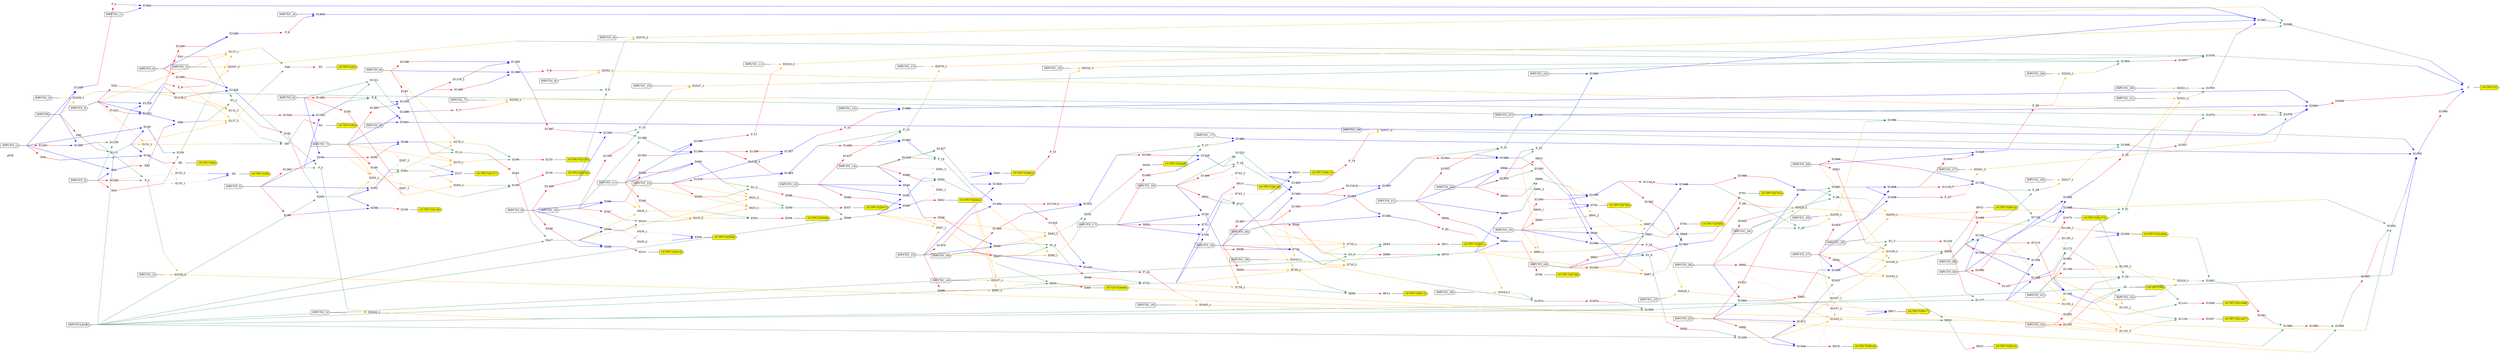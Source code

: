digraph a
{
	//67 Inputs
	//34 Outputs
	//390 Gates
	overlap = false;
	rankdir = LR;
	splines = false;
	"s838" [color = invis]
	X [label = "INPUT(X)" shape = cds style = filled fillcolor = white]
	OX [label = "", fixedsize="false", width=0, height=0, shape=none]
	X -> OX [arrowhead=none]
	CLEAR [label = "INPUT(CLEAR)" shape = cds style = filled fillcolor = white]
	OCLEAR [label = "", fixedsize="false", width=0, height=0, shape=none]
	CLEAR -> OCLEAR [arrowhead=none]
	C_32 [label = "INPUT(C_32)" shape = cds style = filled fillcolor = white]
	OC_32 [label = "", fixedsize="false", width=0, height=0, shape=none]
	C_32 -> OC_32 [arrowhead=none]
	C_31 [label = "INPUT(C_31)" shape = cds style = filled fillcolor = white]
	OC_31 [label = "", fixedsize="false", width=0, height=0, shape=none]
	C_31 -> OC_31 [arrowhead=none]
	C_30 [label = "INPUT(C_30)" shape = cds style = filled fillcolor = white]
	OC_30 [label = "", fixedsize="false", width=0, height=0, shape=none]
	C_30 -> OC_30 [arrowhead=none]
	C_29 [label = "INPUT(C_29)" shape = cds style = filled fillcolor = white]
	OC_29 [label = "", fixedsize="false", width=0, height=0, shape=none]
	C_29 -> OC_29 [arrowhead=none]
	C_28 [label = "INPUT(C_28)" shape = cds style = filled fillcolor = white]
	OC_28 [label = "", fixedsize="false", width=0, height=0, shape=none]
	C_28 -> OC_28 [arrowhead=none]
	C_27 [label = "INPUT(C_27)" shape = cds style = filled fillcolor = white]
	OC_27 [label = "", fixedsize="false", width=0, height=0, shape=none]
	C_27 -> OC_27 [arrowhead=none]
	C_26 [label = "INPUT(C_26)" shape = cds style = filled fillcolor = white]
	OC_26 [label = "", fixedsize="false", width=0, height=0, shape=none]
	C_26 -> OC_26 [arrowhead=none]
	C_25 [label = "INPUT(C_25)" shape = cds style = filled fillcolor = white]
	OC_25 [label = "", fixedsize="false", width=0, height=0, shape=none]
	C_25 -> OC_25 [arrowhead=none]
	C_24 [label = "INPUT(C_24)" shape = cds style = filled fillcolor = white]
	OC_24 [label = "", fixedsize="false", width=0, height=0, shape=none]
	C_24 -> OC_24 [arrowhead=none]
	C_23 [label = "INPUT(C_23)" shape = cds style = filled fillcolor = white]
	OC_23 [label = "", fixedsize="false", width=0, height=0, shape=none]
	C_23 -> OC_23 [arrowhead=none]
	C_22 [label = "INPUT(C_22)" shape = cds style = filled fillcolor = white]
	OC_22 [label = "", fixedsize="false", width=0, height=0, shape=none]
	C_22 -> OC_22 [arrowhead=none]
	C_21 [label = "INPUT(C_21)" shape = cds style = filled fillcolor = white]
	OC_21 [label = "", fixedsize="false", width=0, height=0, shape=none]
	C_21 -> OC_21 [arrowhead=none]
	C_20 [label = "INPUT(C_20)" shape = cds style = filled fillcolor = white]
	OC_20 [label = "", fixedsize="false", width=0, height=0, shape=none]
	C_20 -> OC_20 [arrowhead=none]
	C_19 [label = "INPUT(C_19)" shape = cds style = filled fillcolor = white]
	OC_19 [label = "", fixedsize="false", width=0, height=0, shape=none]
	C_19 -> OC_19 [arrowhead=none]
	C_18 [label = "INPUT(C_18)" shape = cds style = filled fillcolor = white]
	OC_18 [label = "", fixedsize="false", width=0, height=0, shape=none]
	C_18 -> OC_18 [arrowhead=none]
	C_17 [label = "INPUT(C_17)" shape = cds style = filled fillcolor = white]
	OC_17 [label = "", fixedsize="false", width=0, height=0, shape=none]
	C_17 -> OC_17 [arrowhead=none]
	C_16 [label = "INPUT(C_16)" shape = cds style = filled fillcolor = white]
	OC_16 [label = "", fixedsize="false", width=0, height=0, shape=none]
	C_16 -> OC_16 [arrowhead=none]
	C_15 [label = "INPUT(C_15)" shape = cds style = filled fillcolor = white]
	OC_15 [label = "", fixedsize="false", width=0, height=0, shape=none]
	C_15 -> OC_15 [arrowhead=none]
	C_14 [label = "INPUT(C_14)" shape = cds style = filled fillcolor = white]
	OC_14 [label = "", fixedsize="false", width=0, height=0, shape=none]
	C_14 -> OC_14 [arrowhead=none]
	C_13 [label = "INPUT(C_13)" shape = cds style = filled fillcolor = white]
	OC_13 [label = "", fixedsize="false", width=0, height=0, shape=none]
	C_13 -> OC_13 [arrowhead=none]
	C_12 [label = "INPUT(C_12)" shape = cds style = filled fillcolor = white]
	OC_12 [label = "", fixedsize="false", width=0, height=0, shape=none]
	C_12 -> OC_12 [arrowhead=none]
	C_11 [label = "INPUT(C_11)" shape = cds style = filled fillcolor = white]
	OC_11 [label = "", fixedsize="false", width=0, height=0, shape=none]
	C_11 -> OC_11 [arrowhead=none]
	C_10 [label = "INPUT(C_10)" shape = cds style = filled fillcolor = white]
	OC_10 [label = "", fixedsize="false", width=0, height=0, shape=none]
	C_10 -> OC_10 [arrowhead=none]
	C_9 [label = "INPUT(C_9)" shape = cds style = filled fillcolor = white]
	OC_9 [label = "", fixedsize="false", width=0, height=0, shape=none]
	C_9 -> OC_9 [arrowhead=none]
	C_8 [label = "INPUT(C_8)" shape = cds style = filled fillcolor = white]
	OC_8 [label = "", fixedsize="false", width=0, height=0, shape=none]
	C_8 -> OC_8 [arrowhead=none]
	C_7 [label = "INPUT(C_7)" shape = cds style = filled fillcolor = white]
	OC_7 [label = "", fixedsize="false", width=0, height=0, shape=none]
	C_7 -> OC_7 [arrowhead=none]
	C_6 [label = "INPUT(C_6)" shape = cds style = filled fillcolor = white]
	OC_6 [label = "", fixedsize="false", width=0, height=0, shape=none]
	C_6 -> OC_6 [arrowhead=none]
	C_5 [label = "INPUT(C_5)" shape = cds style = filled fillcolor = white]
	OC_5 [label = "", fixedsize="false", width=0, height=0, shape=none]
	C_5 -> OC_5 [arrowhead=none]
	C_4 [label = "INPUT(C_4)" shape = cds style = filled fillcolor = white]
	OC_4 [label = "", fixedsize="false", width=0, height=0, shape=none]
	C_4 -> OC_4 [arrowhead=none]
	C_3 [label = "INPUT(C_3)" shape = cds style = filled fillcolor = white]
	OC_3 [label = "", fixedsize="false", width=0, height=0, shape=none]
	C_3 -> OC_3 [arrowhead=none]
	C_2 [label = "INPUT(C_2)" shape = cds style = filled fillcolor = white]
	OC_2 [label = "", fixedsize="false", width=0, height=0, shape=none]
	C_2 -> OC_2 [arrowhead=none]
	C_1 [label = "INPUT(C_1)" shape = cds style = filled fillcolor = white]
	OC_1 [label = "", fixedsize="false", width=0, height=0, shape=none]
	C_1 -> OC_1 [arrowhead=none]
	C_0 [label = "INPUT(C_0)" shape = cds style = filled fillcolor = white]
	OC_0 [label = "", fixedsize="false", width=0, height=0, shape=none]
	C_0 -> OC_0 [arrowhead=none]
	Y_4 [label = "INPUT(Y_4)" shape = cds style = filled fillcolor = white]
	OY_4 [label = "", fixedsize="false", width=0, height=0, shape=none]
	Y_4 -> OY_4 [arrowhead=none]
	Y_3 [label = "INPUT(Y_3)" shape = cds style = filled fillcolor = white]
	OY_3 [label = "", fixedsize="false", width=0, height=0, shape=none]
	Y_3 -> OY_3 [arrowhead=none]
	Y_2 [label = "INPUT(Y_2)" shape = cds style = filled fillcolor = white]
	OY_2 [label = "", fixedsize="false", width=0, height=0, shape=none]
	Y_2 -> OY_2 [arrowhead=none]
	Y_1 [label = "INPUT(Y_1)" shape = cds style = filled fillcolor = white]
	OY_1 [label = "", fixedsize="false", width=0, height=0, shape=none]
	Y_1 -> OY_1 [arrowhead=none]
	Y_8 [label = "INPUT(Y_8)" shape = cds style = filled fillcolor = white]
	OY_8 [label = "", fixedsize="false", width=0, height=0, shape=none]
	Y_8 -> OY_8 [arrowhead=none]
	Y_7 [label = "INPUT(Y_7)" shape = cds style = filled fillcolor = white]
	OY_7 [label = "", fixedsize="false", width=0, height=0, shape=none]
	Y_7 -> OY_7 [arrowhead=none]
	Y_6 [label = "INPUT(Y_6)" shape = cds style = filled fillcolor = white]
	OY_6 [label = "", fixedsize="false", width=0, height=0, shape=none]
	Y_6 -> OY_6 [arrowhead=none]
	Y_5 [label = "INPUT(Y_5)" shape = cds style = filled fillcolor = white]
	OY_5 [label = "", fixedsize="false", width=0, height=0, shape=none]
	Y_5 -> OY_5 [arrowhead=none]
	Y_12 [label = "INPUT(Y_12)" shape = cds style = filled fillcolor = white]
	OY_12 [label = "", fixedsize="false", width=0, height=0, shape=none]
	Y_12 -> OY_12 [arrowhead=none]
	Y_11 [label = "INPUT(Y_11)" shape = cds style = filled fillcolor = white]
	OY_11 [label = "", fixedsize="false", width=0, height=0, shape=none]
	Y_11 -> OY_11 [arrowhead=none]
	Y_10 [label = "INPUT(Y_10)" shape = cds style = filled fillcolor = white]
	OY_10 [label = "", fixedsize="false", width=0, height=0, shape=none]
	Y_10 -> OY_10 [arrowhead=none]
	Y_9 [label = "INPUT(Y_9)" shape = cds style = filled fillcolor = white]
	OY_9 [label = "", fixedsize="false", width=0, height=0, shape=none]
	Y_9 -> OY_9 [arrowhead=none]
	Y_16 [label = "INPUT(Y_16)" shape = cds style = filled fillcolor = white]
	OY_16 [label = "", fixedsize="false", width=0, height=0, shape=none]
	Y_16 -> OY_16 [arrowhead=none]
	Y_15 [label = "INPUT(Y_15)" shape = cds style = filled fillcolor = white]
	OY_15 [label = "", fixedsize="false", width=0, height=0, shape=none]
	Y_15 -> OY_15 [arrowhead=none]
	Y_14 [label = "INPUT(Y_14)" shape = cds style = filled fillcolor = white]
	OY_14 [label = "", fixedsize="false", width=0, height=0, shape=none]
	Y_14 -> OY_14 [arrowhead=none]
	Y_13 [label = "INPUT(Y_13)" shape = cds style = filled fillcolor = white]
	OY_13 [label = "", fixedsize="false", width=0, height=0, shape=none]
	Y_13 -> OY_13 [arrowhead=none]
	Y_20 [label = "INPUT(Y_20)" shape = cds style = filled fillcolor = white]
	OY_20 [label = "", fixedsize="false", width=0, height=0, shape=none]
	Y_20 -> OY_20 [arrowhead=none]
	Y_19 [label = "INPUT(Y_19)" shape = cds style = filled fillcolor = white]
	OY_19 [label = "", fixedsize="false", width=0, height=0, shape=none]
	Y_19 -> OY_19 [arrowhead=none]
	Y_18 [label = "INPUT(Y_18)" shape = cds style = filled fillcolor = white]
	OY_18 [label = "", fixedsize="false", width=0, height=0, shape=none]
	Y_18 -> OY_18 [arrowhead=none]
	Y_17 [label = "INPUT(Y_17)" shape = cds style = filled fillcolor = white]
	OY_17 [label = "", fixedsize="false", width=0, height=0, shape=none]
	Y_17 -> OY_17 [arrowhead=none]
	Y_24 [label = "INPUT(Y_24)" shape = cds style = filled fillcolor = white]
	OY_24 [label = "", fixedsize="false", width=0, height=0, shape=none]
	Y_24 -> OY_24 [arrowhead=none]
	Y_23 [label = "INPUT(Y_23)" shape = cds style = filled fillcolor = white]
	OY_23 [label = "", fixedsize="false", width=0, height=0, shape=none]
	Y_23 -> OY_23 [arrowhead=none]
	Y_22 [label = "INPUT(Y_22)" shape = cds style = filled fillcolor = white]
	OY_22 [label = "", fixedsize="false", width=0, height=0, shape=none]
	Y_22 -> OY_22 [arrowhead=none]
	Y_21 [label = "INPUT(Y_21)" shape = cds style = filled fillcolor = white]
	OY_21 [label = "", fixedsize="false", width=0, height=0, shape=none]
	Y_21 -> OY_21 [arrowhead=none]
	Y_28 [label = "INPUT(Y_28)" shape = cds style = filled fillcolor = white]
	OY_28 [label = "", fixedsize="false", width=0, height=0, shape=none]
	Y_28 -> OY_28 [arrowhead=none]
	Y_27 [label = "INPUT(Y_27)" shape = cds style = filled fillcolor = white]
	OY_27 [label = "", fixedsize="false", width=0, height=0, shape=none]
	Y_27 -> OY_27 [arrowhead=none]
	Y_26 [label = "INPUT(Y_26)" shape = cds style = filled fillcolor = white]
	OY_26 [label = "", fixedsize="false", width=0, height=0, shape=none]
	Y_26 -> OY_26 [arrowhead=none]
	Y_25 [label = "INPUT(Y_25)" shape = cds style = filled fillcolor = white]
	OY_25 [label = "", fixedsize="false", width=0, height=0, shape=none]
	Y_25 -> OY_25 [arrowhead=none]
	Y_32 [label = "INPUT(Y_32)" shape = cds style = filled fillcolor = white]
	OY_32 [label = "", fixedsize="false", width=0, height=0, shape=none]
	Y_32 -> OY_32 [arrowhead=none]
	Y_31 [label = "INPUT(Y_31)" shape = cds style = filled fillcolor = white]
	OY_31 [label = "", fixedsize="false", width=0, height=0, shape=none]
	Y_31 -> OY_31 [arrowhead=none]
	Y_30 [label = "INPUT(Y_30)" shape = cds style = filled fillcolor = white]
	OY_30 [label = "", fixedsize="false", width=0, height=0, shape=none]
	Y_30 -> OY_30 [arrowhead=none]
	Y_29 [label = "INPUT(Y_29)" shape = cds style = filled fillcolor = white]
	OY_29 [label = "", fixedsize="false", width=0, height=0, shape=none]
	Y_29 -> OY_29 [arrowhead=none]
	OII6 [label = "OUTPUT(II6)" shape = cds style = filled fillcolor = yellow]
	OII3 [label = "OUTPUT(II3)" shape = cds style = filled fillcolor = yellow]
	OII4 [label = "OUTPUT(II4)" shape = cds style = filled fillcolor = yellow]
	OII158 [label = "OUTPUT(II158)" shape = cds style = filled fillcolor = yellow]
	OII155 [label = "OUTPUT(II155)" shape = cds style = filled fillcolor = yellow]
	OII156 [label = "OUTPUT(II156)" shape = cds style = filled fillcolor = yellow]
	OII310 [label = "OUTPUT(II310)" shape = cds style = filled fillcolor = yellow]
	OII307 [label = "OUTPUT(II307)" shape = cds style = filled fillcolor = yellow]
	OII308 [label = "OUTPUT(II308)" shape = cds style = filled fillcolor = yellow]
	OII462 [label = "OUTPUT(II462)" shape = cds style = filled fillcolor = yellow]
	OII459 [label = "OUTPUT(II459)" shape = cds style = filled fillcolor = yellow]
	OII460 [label = "OUTPUT(II460)" shape = cds style = filled fillcolor = yellow]
	OII614 [label = "OUTPUT(II614)" shape = cds style = filled fillcolor = yellow]
	OII611 [label = "OUTPUT(II611)" shape = cds style = filled fillcolor = yellow]
	OII612 [label = "OUTPUT(II612)" shape = cds style = filled fillcolor = yellow]
	OII766 [label = "OUTPUT(II766)" shape = cds style = filled fillcolor = yellow]
	OII763 [label = "OUTPUT(II763)" shape = cds style = filled fillcolor = yellow]
	OII764 [label = "OUTPUT(II764)" shape = cds style = filled fillcolor = yellow]
	OII918 [label = "OUTPUT(II918)" shape = cds style = filled fillcolor = yellow]
	OII915 [label = "OUTPUT(II915)" shape = cds style = filled fillcolor = yellow]
	OII916 [label = "OUTPUT(II916)" shape = cds style = filled fillcolor = yellow]
	OII1070 [label = "OUTPUT(II1070)" shape = cds style = filled fillcolor = yellow]
	OII1067 [label = "OUTPUT(II1067)" shape = cds style = filled fillcolor = yellow]
	OII1068 [label = "OUTPUT(II1068)" shape = cds style = filled fillcolor = yellow]
	OII5 [label = "OUTPUT(II5)" shape = cds style = filled fillcolor = yellow]
	OII157 [label = "OUTPUT(II157)" shape = cds style = filled fillcolor = yellow]
	OII309 [label = "OUTPUT(II309)" shape = cds style = filled fillcolor = yellow]
	OII461 [label = "OUTPUT(II461)" shape = cds style = filled fillcolor = yellow]
	OII613 [label = "OUTPUT(II613)" shape = cds style = filled fillcolor = yellow]
	OII765 [label = "OUTPUT(II765)" shape = cds style = filled fillcolor = yellow]
	OII917 [label = "OUTPUT(II917)" shape = cds style = filled fillcolor = yellow]
	OII1069 [label = "OUTPUT(II1069)" shape = cds style = filled fillcolor = yellow]
	OZ [label = "OUTPUT(Z)" shape = cds style = filled fillcolor = yellow]
	OW [label = "OUTPUT(W)" shape = cds style = filled fillcolor = yellow]
	II6 [label = "II6" shape = none fillcolor = red image="NOT.png"];
	II6 -> OII6 [arrowhead=none color = black]
	OII104 -> II6 [color = red];
	II50 [label = "II50" shape = none fillcolor = red image="NOT.png"];
	OII50 [label = "", fixedsize="false", width=0, height=0, shape=none]
	II50 -> OII50 [arrowhead=none color = red tailclip=false]
	OII92 -> II50 [color = red];
	II40 [label = "II40" shape = none fillcolor = red image="NOT.png"];
	OII40 [label = "", fixedsize="false", width=0, height=0, shape=none]
	II40 -> OII40 [arrowhead=none color = red tailclip=false]
	OX -> II40 [color = red];
	II41 [label = "II41" shape = none fillcolor = red image="NOT.png"];
	OII41 [label = "", fixedsize="false", width=0, height=0, shape=none]
	II41 -> OII41 [arrowhead=none color = red tailclip=false]
	OY_4 -> II41 [color = red];
	II42 [label = "II42" shape = none fillcolor = red image="NOT.png"];
	OII42 [label = "", fixedsize="false", width=0, height=0, shape=none]
	II42 -> OII42 [arrowhead=none color = red tailclip=false]
	OY_3 -> II42 [color = red];
	II43 [label = "II43" shape = none fillcolor = red image="NOT.png"];
	OII43 [label = "", fixedsize="false", width=0, height=0, shape=none]
	II43 -> OII43 [arrowhead=none color = red tailclip=false]
	OY_2 -> II43 [color = red];
	II44 [label = "II44" shape = none fillcolor = red image="NOT.png"];
	OII44 [label = "", fixedsize="false", width=0, height=0, shape=none]
	II44 -> OII44 [arrowhead=none color = red tailclip=false]
	OY_1 -> II44 [color = red];
	II3 [label = "II3" shape = none fillcolor = red image="NOT.png"];
	II3 -> OII3 [arrowhead=none color = black]
	OII46 -> II3 [color = red];
	II4 [label = "II4" shape = none fillcolor = red image="NOT.png"];
	II4 -> OII4 [arrowhead=none color = black]
	OII47 -> II4 [color = red];
	II158 [label = "II158" shape = none fillcolor = red image="NOT.png"];
	II158 -> OII158 [arrowhead=none color = black]
	OII256 -> II158 [color = red];
	II202 [label = "II202" shape = none fillcolor = red image="NOT.png"];
	OII202 [label = "", fixedsize="false", width=0, height=0, shape=none]
	II202 -> OII202 [arrowhead=none color = red tailclip=false]
	OII244 -> II202 [color = red];
	II192 [label = "II192" shape = none fillcolor = red image="NOT.png"];
	OII192 [label = "", fixedsize="false", width=0, height=0, shape=none]
	II192 -> OII192 [arrowhead=none color = red tailclip=false]
	OII1_1 -> II192 [color = red];
	II193 [label = "II193" shape = none fillcolor = red image="NOT.png"];
	OII193 [label = "", fixedsize="false", width=0, height=0, shape=none]
	II193 -> OII193 [arrowhead=none color = red tailclip=false]
	OY_8 -> II193 [color = red];
	II194 [label = "II194" shape = none fillcolor = red image="NOT.png"];
	OII194 [label = "", fixedsize="false", width=0, height=0, shape=none]
	II194 -> OII194 [arrowhead=none color = red tailclip=false]
	OY_7 -> II194 [color = red];
	II195 [label = "II195" shape = none fillcolor = red image="NOT.png"];
	OII195 [label = "", fixedsize="false", width=0, height=0, shape=none]
	II195 -> OII195 [arrowhead=none color = red tailclip=false]
	OY_6 -> II195 [color = red];
	II196 [label = "II196" shape = none fillcolor = red image="NOT.png"];
	OII196 [label = "", fixedsize="false", width=0, height=0, shape=none]
	II196 -> OII196 [arrowhead=none color = red tailclip=false]
	OY_5 -> II196 [color = red];
	II155 [label = "II155" shape = none fillcolor = red image="NOT.png"];
	II155 -> OII155 [arrowhead=none color = black]
	OII198 -> II155 [color = red];
	II156 [label = "II156" shape = none fillcolor = red image="NOT.png"];
	II156 -> OII156 [arrowhead=none color = black]
	OII199 -> II156 [color = red];
	II310 [label = "II310" shape = none fillcolor = red image="NOT.png"];
	II310 -> OII310 [arrowhead=none color = black]
	OII408 -> II310 [color = red];
	II354 [label = "II354" shape = none fillcolor = red image="NOT.png"];
	OII354 [label = "", fixedsize="false", width=0, height=0, shape=none]
	II354 -> OII354 [arrowhead=none color = red tailclip=false]
	OII396 -> II354 [color = red];
	II344 [label = "II344" shape = none fillcolor = red image="NOT.png"];
	OII344 [label = "", fixedsize="false", width=0, height=0, shape=none]
	II344 -> OII344 [arrowhead=none color = red tailclip=false]
	OII1_2 -> II344 [color = red];
	II345 [label = "II345" shape = none fillcolor = red image="NOT.png"];
	OII345 [label = "", fixedsize="false", width=0, height=0, shape=none]
	II345 -> OII345 [arrowhead=none color = red tailclip=false]
	OY_12 -> II345 [color = red];
	II346 [label = "II346" shape = none fillcolor = red image="NOT.png"];
	OII346 [label = "", fixedsize="false", width=0, height=0, shape=none]
	II346 -> OII346 [arrowhead=none color = red tailclip=false]
	OY_11 -> II346 [color = red];
	II347 [label = "II347" shape = none fillcolor = red image="NOT.png"];
	OII347 [label = "", fixedsize="false", width=0, height=0, shape=none]
	II347 -> OII347 [arrowhead=none color = red tailclip=false]
	OY_10 -> II347 [color = red];
	II348 [label = "II348" shape = none fillcolor = red image="NOT.png"];
	OII348 [label = "", fixedsize="false", width=0, height=0, shape=none]
	II348 -> OII348 [arrowhead=none color = red tailclip=false]
	OY_9 -> II348 [color = red];
	II307 [label = "II307" shape = none fillcolor = red image="NOT.png"];
	II307 -> OII307 [arrowhead=none color = black]
	OII350 -> II307 [color = red];
	II308 [label = "II308" shape = none fillcolor = red image="NOT.png"];
	II308 -> OII308 [arrowhead=none color = black]
	OII351 -> II308 [color = red];
	II462 [label = "II462" shape = none fillcolor = red image="NOT.png"];
	II462 -> OII462 [arrowhead=none color = black]
	OII560 -> II462 [color = red];
	II506 [label = "II506" shape = none fillcolor = red image="NOT.png"];
	OII506 [label = "", fixedsize="false", width=0, height=0, shape=none]
	II506 -> OII506 [arrowhead=none color = red tailclip=false]
	OII548 -> II506 [color = red];
	II496 [label = "II496" shape = none fillcolor = red image="NOT.png"];
	OII496 [label = "", fixedsize="false", width=0, height=0, shape=none]
	II496 -> OII496 [arrowhead=none color = red tailclip=false]
	OII1_3 -> II496 [color = red];
	II497 [label = "II497" shape = none fillcolor = red image="NOT.png"];
	OII497 [label = "", fixedsize="false", width=0, height=0, shape=none]
	II497 -> OII497 [arrowhead=none color = red tailclip=false]
	OY_16 -> II497 [color = red];
	II498 [label = "II498" shape = none fillcolor = red image="NOT.png"];
	OII498 [label = "", fixedsize="false", width=0, height=0, shape=none]
	II498 -> OII498 [arrowhead=none color = red tailclip=false]
	OY_15 -> II498 [color = red];
	II499 [label = "II499" shape = none fillcolor = red image="NOT.png"];
	OII499 [label = "", fixedsize="false", width=0, height=0, shape=none]
	II499 -> OII499 [arrowhead=none color = red tailclip=false]
	OY_14 -> II499 [color = red];
	II500 [label = "II500" shape = none fillcolor = red image="NOT.png"];
	OII500 [label = "", fixedsize="false", width=0, height=0, shape=none]
	II500 -> OII500 [arrowhead=none color = red tailclip=false]
	OY_13 -> II500 [color = red];
	II459 [label = "II459" shape = none fillcolor = red image="NOT.png"];
	II459 -> OII459 [arrowhead=none color = black]
	OII502 -> II459 [color = red];
	II460 [label = "II460" shape = none fillcolor = red image="NOT.png"];
	II460 -> OII460 [arrowhead=none color = black]
	OII503 -> II460 [color = red];
	II614 [label = "II614" shape = none fillcolor = red image="NOT.png"];
	II614 -> OII614 [arrowhead=none color = black]
	OII712 -> II614 [color = red];
	II658 [label = "II658" shape = none fillcolor = red image="NOT.png"];
	OII658 [label = "", fixedsize="false", width=0, height=0, shape=none]
	II658 -> OII658 [arrowhead=none color = red tailclip=false]
	OII700 -> II658 [color = red];
	II648 [label = "II648" shape = none fillcolor = red image="NOT.png"];
	OII648 [label = "", fixedsize="false", width=0, height=0, shape=none]
	II648 -> OII648 [arrowhead=none color = red tailclip=false]
	OII1_4 -> II648 [color = red];
	II649 [label = "II649" shape = none fillcolor = red image="NOT.png"];
	OII649 [label = "", fixedsize="false", width=0, height=0, shape=none]
	II649 -> OII649 [arrowhead=none color = red tailclip=false]
	OY_20 -> II649 [color = red];
	II650 [label = "II650" shape = none fillcolor = red image="NOT.png"];
	OII650 [label = "", fixedsize="false", width=0, height=0, shape=none]
	II650 -> OII650 [arrowhead=none color = red tailclip=false]
	OY_19 -> II650 [color = red];
	II651 [label = "II651" shape = none fillcolor = red image="NOT.png"];
	OII651 [label = "", fixedsize="false", width=0, height=0, shape=none]
	II651 -> OII651 [arrowhead=none color = red tailclip=false]
	OY_18 -> II651 [color = red];
	II652 [label = "II652" shape = none fillcolor = red image="NOT.png"];
	OII652 [label = "", fixedsize="false", width=0, height=0, shape=none]
	II652 -> OII652 [arrowhead=none color = red tailclip=false]
	OY_17 -> II652 [color = red];
	II611 [label = "II611" shape = none fillcolor = red image="NOT.png"];
	II611 -> OII611 [arrowhead=none color = black]
	OII654 -> II611 [color = red];
	II612 [label = "II612" shape = none fillcolor = red image="NOT.png"];
	II612 -> OII612 [arrowhead=none color = black]
	OII655 -> II612 [color = red];
	II766 [label = "II766" shape = none fillcolor = red image="NOT.png"];
	II766 -> OII766 [arrowhead=none color = black]
	OII864 -> II766 [color = red];
	II810 [label = "II810" shape = none fillcolor = red image="NOT.png"];
	OII810 [label = "", fixedsize="false", width=0, height=0, shape=none]
	II810 -> OII810 [arrowhead=none color = red tailclip=false]
	OII852 -> II810 [color = red];
	II800 [label = "II800" shape = none fillcolor = red image="NOT.png"];
	OII800 [label = "", fixedsize="false", width=0, height=0, shape=none]
	II800 -> OII800 [arrowhead=none color = red tailclip=false]
	OII1_5 -> II800 [color = red];
	II801 [label = "II801" shape = none fillcolor = red image="NOT.png"];
	OII801 [label = "", fixedsize="false", width=0, height=0, shape=none]
	II801 -> OII801 [arrowhead=none color = red tailclip=false]
	OY_24 -> II801 [color = red];
	II802 [label = "II802" shape = none fillcolor = red image="NOT.png"];
	OII802 [label = "", fixedsize="false", width=0, height=0, shape=none]
	II802 -> OII802 [arrowhead=none color = red tailclip=false]
	OY_23 -> II802 [color = red];
	II803 [label = "II803" shape = none fillcolor = red image="NOT.png"];
	OII803 [label = "", fixedsize="false", width=0, height=0, shape=none]
	II803 -> OII803 [arrowhead=none color = red tailclip=false]
	OY_22 -> II803 [color = red];
	II804 [label = "II804" shape = none fillcolor = red image="NOT.png"];
	OII804 [label = "", fixedsize="false", width=0, height=0, shape=none]
	II804 -> OII804 [arrowhead=none color = red tailclip=false]
	OY_21 -> II804 [color = red];
	II763 [label = "II763" shape = none fillcolor = red image="NOT.png"];
	II763 -> OII763 [arrowhead=none color = black]
	OII806 -> II763 [color = red];
	II764 [label = "II764" shape = none fillcolor = red image="NOT.png"];
	II764 -> OII764 [arrowhead=none color = black]
	OII807 -> II764 [color = red];
	II918 [label = "II918" shape = none fillcolor = red image="NOT.png"];
	II918 -> OII918 [arrowhead=none color = black]
	OII1016 -> II918 [color = red];
	II962 [label = "II962" shape = none fillcolor = red image="NOT.png"];
	OII962 [label = "", fixedsize="false", width=0, height=0, shape=none]
	II962 -> OII962 [arrowhead=none color = red tailclip=false]
	OII1004 -> II962 [color = red];
	II952 [label = "II952" shape = none fillcolor = red image="NOT.png"];
	OII952 [label = "", fixedsize="false", width=0, height=0, shape=none]
	II952 -> OII952 [arrowhead=none color = red tailclip=false]
	OII1_6 -> II952 [color = red];
	II953 [label = "II953" shape = none fillcolor = red image="NOT.png"];
	OII953 [label = "", fixedsize="false", width=0, height=0, shape=none]
	II953 -> OII953 [arrowhead=none color = red tailclip=false]
	OY_28 -> II953 [color = red];
	II954 [label = "II954" shape = none fillcolor = red image="NOT.png"];
	OII954 [label = "", fixedsize="false", width=0, height=0, shape=none]
	II954 -> OII954 [arrowhead=none color = red tailclip=false]
	OY_27 -> II954 [color = red];
	II955 [label = "II955" shape = none fillcolor = red image="NOT.png"];
	OII955 [label = "", fixedsize="false", width=0, height=0, shape=none]
	II955 -> OII955 [arrowhead=none color = red tailclip=false]
	OY_26 -> II955 [color = red];
	II956 [label = "II956" shape = none fillcolor = red image="NOT.png"];
	OII956 [label = "", fixedsize="false", width=0, height=0, shape=none]
	II956 -> OII956 [arrowhead=none color = red tailclip=false]
	OY_25 -> II956 [color = red];
	II915 [label = "II915" shape = none fillcolor = red image="NOT.png"];
	II915 -> OII915 [arrowhead=none color = black]
	OII958 -> II915 [color = red];
	II916 [label = "II916" shape = none fillcolor = red image="NOT.png"];
	II916 -> OII916 [arrowhead=none color = black]
	OII959 -> II916 [color = red];
	II1070 [label = "II1070" shape = none fillcolor = red image="NOT.png"];
	II1070 -> OII1070 [arrowhead=none color = black]
	OII1168 -> II1070 [color = red];
	II1114 [label = "II1114" shape = none fillcolor = red image="NOT.png"];
	OII1114 [label = "", fixedsize="false", width=0, height=0, shape=none]
	II1114 -> OII1114 [arrowhead=none color = red tailclip=false]
	OII1156 -> II1114 [color = red];
	II1104 [label = "II1104" shape = none fillcolor = red image="NOT.png"];
	OII1104 [label = "", fixedsize="false", width=0, height=0, shape=none]
	II1104 -> OII1104 [arrowhead=none color = red tailclip=false]
	OII1_7 -> II1104 [color = red];
	II1105 [label = "II1105" shape = none fillcolor = red image="NOT.png"];
	OII1105 [label = "", fixedsize="false", width=0, height=0, shape=none]
	II1105 -> OII1105 [arrowhead=none color = red tailclip=false]
	OY_32 -> II1105 [color = red];
	II1106 [label = "II1106" shape = none fillcolor = red image="NOT.png"];
	OII1106 [label = "", fixedsize="false", width=0, height=0, shape=none]
	II1106 -> OII1106 [arrowhead=none color = red tailclip=false]
	OY_31 -> II1106 [color = red];
	II1107 [label = "II1107" shape = none fillcolor = red image="NOT.png"];
	OII1107 [label = "", fixedsize="false", width=0, height=0, shape=none]
	II1107 -> OII1107 [arrowhead=none color = red tailclip=false]
	OY_30 -> II1107 [color = red];
	II1108 [label = "II1108" shape = none fillcolor = red image="NOT.png"];
	OII1108 [label = "", fixedsize="false", width=0, height=0, shape=none]
	II1108 -> OII1108 [arrowhead=none color = red tailclip=false]
	OY_29 -> II1108 [color = red];
	II1067 [label = "II1067" shape = none fillcolor = red image="NOT.png"];
	II1067 -> OII1067 [arrowhead=none color = black]
	OII1110 -> II1067 [color = red];
	II1068 [label = "II1068" shape = none fillcolor = red image="NOT.png"];
	II1068 -> OII1068 [arrowhead=none color = black]
	OII1111 -> II1068 [color = red];
	II1219_1 [label = "II1219_1" shape = none fillcolor = red image="NOT.png"];
	OII1219_1 [label = "", fixedsize="false", width=0, height=0, shape=none]
	II1219_1 -> OII1219_1 [arrowhead=none color = red tailclip=false]
	OII1253 -> II1219_1 [color = red];
	II1230 [label = "II1230" shape = none fillcolor = red image="NOT.png"];
	OII1230 [label = "", fixedsize="false", width=0, height=0, shape=none]
	II1230 -> OII1230 [arrowhead=none color = red tailclip=false]
	OII1253 -> II1230 [color = red];
	II1221 [label = "II1221" shape = none fillcolor = red image="NOT.png"];
	OII1221 [label = "", fixedsize="false", width=0, height=0, shape=none]
	II1221 -> OII1221 [arrowhead=none color = red tailclip=false]
	OY_1 -> II1221 [color = red];
	II1222 [label = "II1222" shape = none fillcolor = red image="NOT.png"];
	OII1222 [label = "", fixedsize="false", width=0, height=0, shape=none]
	II1222 -> OII1222 [arrowhead=none color = red tailclip=false]
	OY_2 -> II1222 [color = red];
	II1223 [label = "II1223" shape = none fillcolor = red image="NOT.png"];
	OII1223 [label = "", fixedsize="false", width=0, height=0, shape=none]
	II1223 -> OII1223 [arrowhead=none color = red tailclip=false]
	OY_3 -> II1223 [color = red];
	P_1 [label = "P_1" shape = none fillcolor = red image="NOT.png"];
	OP_1 [label = "", fixedsize="false", width=0, height=0, shape=none]
	P_1 -> OP_1 [arrowhead=none color = red tailclip=false]
	OII1226 -> P_1 [color = red];
	P_3 [label = "P_3" shape = none fillcolor = red image="NOT.png"];
	OP_3 [label = "", fixedsize="false", width=0, height=0, shape=none]
	P_3 -> OP_3 [arrowhead=none color = red tailclip=false]
	OII1228 -> P_3 [color = red];
	P_4 [label = "P_4" shape = none fillcolor = red image="NOT.png"];
	OP_4 [label = "", fixedsize="false", width=0, height=0, shape=none]
	P_4 -> OP_4 [arrowhead=none color = red tailclip=false]
	OII1229 -> P_4 [color = red];
	II1219_2 [label = "II1219_2" shape = none fillcolor = red image="NOT.png"];
	OII1219_2 [label = "", fixedsize="false", width=0, height=0, shape=none]
	II1219_2 -> OII1219_2 [arrowhead=none color = red tailclip=false]
	OII1316 -> II1219_2 [color = red];
	II1290 [label = "II1290" shape = none fillcolor = red image="NOT.png"];
	OII1290 [label = "", fixedsize="false", width=0, height=0, shape=none]
	II1290 -> OII1290 [arrowhead=none color = red tailclip=false]
	OII1316 -> II1290 [color = red];
	II1280 [label = "II1280" shape = none fillcolor = red image="NOT.png"];
	OII1280 [label = "", fixedsize="false", width=0, height=0, shape=none]
	II1280 -> OII1280 [arrowhead=none color = red tailclip=false]
	OY_4 -> II1280 [color = red];
	II1281 [label = "II1281" shape = none fillcolor = red image="NOT.png"];
	OII1281 [label = "", fixedsize="false", width=0, height=0, shape=none]
	II1281 -> OII1281 [arrowhead=none color = red tailclip=false]
	OY_5 -> II1281 [color = red];
	II1282 [label = "II1282" shape = none fillcolor = red image="NOT.png"];
	OII1282 [label = "", fixedsize="false", width=0, height=0, shape=none]
	II1282 -> OII1282 [arrowhead=none color = red tailclip=false]
	OY_6 -> II1282 [color = red];
	II1283 [label = "II1283" shape = none fillcolor = red image="NOT.png"];
	OII1283 [label = "", fixedsize="false", width=0, height=0, shape=none]
	II1283 -> OII1283 [arrowhead=none color = red tailclip=false]
	OY_7 -> II1283 [color = red];
	P_7 [label = "P_7" shape = none fillcolor = red image="NOT.png"];
	OP_7 [label = "", fixedsize="false", width=0, height=0, shape=none]
	P_7 -> OP_7 [arrowhead=none color = red tailclip=false]
	OII1288 -> P_7 [color = red];
	P_8 [label = "P_8" shape = none fillcolor = red image="NOT.png"];
	OP_8 [label = "", fixedsize="false", width=0, height=0, shape=none]
	P_8 -> OP_8 [arrowhead=none color = red tailclip=false]
	OII1289 -> P_8 [color = red];
	II1329 [label = "II1329" shape = none fillcolor = red image="NOT.png"];
	OII1329 [label = "", fixedsize="false", width=0, height=0, shape=none]
	II1329 -> OII1329 [arrowhead=none color = red tailclip=false]
	OII1328 -> II1329 [color = red];
	II1219_3 [label = "II1219_3" shape = none fillcolor = red image="NOT.png"];
	OII1219_3 [label = "", fixedsize="false", width=0, height=0, shape=none]
	II1219_3 -> OII1219_3 [arrowhead=none color = red tailclip=false]
	OII1384 -> II1219_3 [color = red];
	II1358 [label = "II1358" shape = none fillcolor = red image="NOT.png"];
	OII1358 [label = "", fixedsize="false", width=0, height=0, shape=none]
	II1358 -> OII1358 [arrowhead=none color = red tailclip=false]
	OII1384 -> II1358 [color = red];
	II1348 [label = "II1348" shape = none fillcolor = red image="NOT.png"];
	OII1348 [label = "", fixedsize="false", width=0, height=0, shape=none]
	II1348 -> OII1348 [arrowhead=none color = red tailclip=false]
	OY_8 -> II1348 [color = red];
	II1349 [label = "II1349" shape = none fillcolor = red image="NOT.png"];
	OII1349 [label = "", fixedsize="false", width=0, height=0, shape=none]
	II1349 -> OII1349 [arrowhead=none color = red tailclip=false]
	OY_9 -> II1349 [color = red];
	II1350 [label = "II1350" shape = none fillcolor = red image="NOT.png"];
	OII1350 [label = "", fixedsize="false", width=0, height=0, shape=none]
	II1350 -> OII1350 [arrowhead=none color = red tailclip=false]
	OY_10 -> II1350 [color = red];
	II1351 [label = "II1351" shape = none fillcolor = red image="NOT.png"];
	OII1351 [label = "", fixedsize="false", width=0, height=0, shape=none]
	II1351 -> OII1351 [arrowhead=none color = red tailclip=false]
	OY_11 -> II1351 [color = red];
	P_11 [label = "P_11" shape = none fillcolor = red image="NOT.png"];
	OP_11 [label = "", fixedsize="false", width=0, height=0, shape=none]
	P_11 -> OP_11 [arrowhead=none color = red tailclip=false]
	OII1356 -> P_11 [color = red];
	P_12 [label = "P_12" shape = none fillcolor = red image="NOT.png"];
	OP_12 [label = "", fixedsize="false", width=0, height=0, shape=none]
	P_12 -> OP_12 [arrowhead=none color = red tailclip=false]
	OII1357 -> P_12 [color = red];
	II1397 [label = "II1397" shape = none fillcolor = red image="NOT.png"];
	OII1397 [label = "", fixedsize="false", width=0, height=0, shape=none]
	II1397 -> OII1397 [arrowhead=none color = red tailclip=false]
	OII1396 -> II1397 [color = red];
	II1219_4 [label = "II1219_4" shape = none fillcolor = red image="NOT.png"];
	OII1219_4 [label = "", fixedsize="false", width=0, height=0, shape=none]
	II1219_4 -> OII1219_4 [arrowhead=none color = red tailclip=false]
	OII1452 -> II1219_4 [color = red];
	II1426 [label = "II1426" shape = none fillcolor = red image="NOT.png"];
	OII1426 [label = "", fixedsize="false", width=0, height=0, shape=none]
	II1426 -> OII1426 [arrowhead=none color = red tailclip=false]
	OII1452 -> II1426 [color = red];
	II1416 [label = "II1416" shape = none fillcolor = red image="NOT.png"];
	OII1416 [label = "", fixedsize="false", width=0, height=0, shape=none]
	II1416 -> OII1416 [arrowhead=none color = red tailclip=false]
	OY_12 -> II1416 [color = red];
	II1417 [label = "II1417" shape = none fillcolor = red image="NOT.png"];
	OII1417 [label = "", fixedsize="false", width=0, height=0, shape=none]
	II1417 -> OII1417 [arrowhead=none color = red tailclip=false]
	OY_13 -> II1417 [color = red];
	II1418 [label = "II1418" shape = none fillcolor = red image="NOT.png"];
	OII1418 [label = "", fixedsize="false", width=0, height=0, shape=none]
	II1418 -> OII1418 [arrowhead=none color = red tailclip=false]
	OY_14 -> II1418 [color = red];
	II1419 [label = "II1419" shape = none fillcolor = red image="NOT.png"];
	OII1419 [label = "", fixedsize="false", width=0, height=0, shape=none]
	II1419 -> OII1419 [arrowhead=none color = red tailclip=false]
	OY_15 -> II1419 [color = red];
	P_15 [label = "P_15" shape = none fillcolor = red image="NOT.png"];
	OP_15 [label = "", fixedsize="false", width=0, height=0, shape=none]
	P_15 -> OP_15 [arrowhead=none color = red tailclip=false]
	OII1424 -> P_15 [color = red];
	P_16 [label = "P_16" shape = none fillcolor = red image="NOT.png"];
	OP_16 [label = "", fixedsize="false", width=0, height=0, shape=none]
	P_16 -> OP_16 [arrowhead=none color = red tailclip=false]
	OII1425 -> P_16 [color = red];
	II1465 [label = "II1465" shape = none fillcolor = red image="NOT.png"];
	OII1465 [label = "", fixedsize="false", width=0, height=0, shape=none]
	II1465 -> OII1465 [arrowhead=none color = red tailclip=false]
	OII1464 -> II1465 [color = red];
	II1219_5 [label = "II1219_5" shape = none fillcolor = red image="NOT.png"];
	OII1219_5 [label = "", fixedsize="false", width=0, height=0, shape=none]
	II1219_5 -> OII1219_5 [arrowhead=none color = red tailclip=false]
	OII1520 -> II1219_5 [color = red];
	II1494 [label = "II1494" shape = none fillcolor = red image="NOT.png"];
	OII1494 [label = "", fixedsize="false", width=0, height=0, shape=none]
	II1494 -> OII1494 [arrowhead=none color = red tailclip=false]
	OII1520 -> II1494 [color = red];
	II1484 [label = "II1484" shape = none fillcolor = red image="NOT.png"];
	OII1484 [label = "", fixedsize="false", width=0, height=0, shape=none]
	II1484 -> OII1484 [arrowhead=none color = red tailclip=false]
	OY_16 -> II1484 [color = red];
	II1485 [label = "II1485" shape = none fillcolor = red image="NOT.png"];
	OII1485 [label = "", fixedsize="false", width=0, height=0, shape=none]
	II1485 -> OII1485 [arrowhead=none color = red tailclip=false]
	OY_17 -> II1485 [color = red];
	II1486 [label = "II1486" shape = none fillcolor = red image="NOT.png"];
	OII1486 [label = "", fixedsize="false", width=0, height=0, shape=none]
	II1486 -> OII1486 [arrowhead=none color = red tailclip=false]
	OY_18 -> II1486 [color = red];
	II1487 [label = "II1487" shape = none fillcolor = red image="NOT.png"];
	OII1487 [label = "", fixedsize="false", width=0, height=0, shape=none]
	II1487 -> OII1487 [arrowhead=none color = red tailclip=false]
	OY_19 -> II1487 [color = red];
	P_19 [label = "P_19" shape = none fillcolor = red image="NOT.png"];
	OP_19 [label = "", fixedsize="false", width=0, height=0, shape=none]
	P_19 -> OP_19 [arrowhead=none color = red tailclip=false]
	OII1492 -> P_19 [color = red];
	P_20 [label = "P_20" shape = none fillcolor = red image="NOT.png"];
	OP_20 [label = "", fixedsize="false", width=0, height=0, shape=none]
	P_20 -> OP_20 [arrowhead=none color = red tailclip=false]
	OII1493 -> P_20 [color = red];
	II1533 [label = "II1533" shape = none fillcolor = red image="NOT.png"];
	OII1533 [label = "", fixedsize="false", width=0, height=0, shape=none]
	II1533 -> OII1533 [arrowhead=none color = red tailclip=false]
	OII1532 -> II1533 [color = red];
	II1219_6 [label = "II1219_6" shape = none fillcolor = red image="NOT.png"];
	OII1219_6 [label = "", fixedsize="false", width=0, height=0, shape=none]
	II1219_6 -> OII1219_6 [arrowhead=none color = red tailclip=false]
	OII1588 -> II1219_6 [color = red];
	II1562 [label = "II1562" shape = none fillcolor = red image="NOT.png"];
	OII1562 [label = "", fixedsize="false", width=0, height=0, shape=none]
	II1562 -> OII1562 [arrowhead=none color = red tailclip=false]
	OII1588 -> II1562 [color = red];
	II1552 [label = "II1552" shape = none fillcolor = red image="NOT.png"];
	OII1552 [label = "", fixedsize="false", width=0, height=0, shape=none]
	II1552 -> OII1552 [arrowhead=none color = red tailclip=false]
	OY_20 -> II1552 [color = red];
	II1553 [label = "II1553" shape = none fillcolor = red image="NOT.png"];
	OII1553 [label = "", fixedsize="false", width=0, height=0, shape=none]
	II1553 -> OII1553 [arrowhead=none color = red tailclip=false]
	OY_21 -> II1553 [color = red];
	II1554 [label = "II1554" shape = none fillcolor = red image="NOT.png"];
	OII1554 [label = "", fixedsize="false", width=0, height=0, shape=none]
	II1554 -> OII1554 [arrowhead=none color = red tailclip=false]
	OY_22 -> II1554 [color = red];
	II1555 [label = "II1555" shape = none fillcolor = red image="NOT.png"];
	OII1555 [label = "", fixedsize="false", width=0, height=0, shape=none]
	II1555 -> OII1555 [arrowhead=none color = red tailclip=false]
	OY_23 -> II1555 [color = red];
	P_23 [label = "P_23" shape = none fillcolor = red image="NOT.png"];
	OP_23 [label = "", fixedsize="false", width=0, height=0, shape=none]
	P_23 -> OP_23 [arrowhead=none color = red tailclip=false]
	OII1560 -> P_23 [color = red];
	P_24 [label = "P_24" shape = none fillcolor = red image="NOT.png"];
	OP_24 [label = "", fixedsize="false", width=0, height=0, shape=none]
	P_24 -> OP_24 [arrowhead=none color = red tailclip=false]
	OII1561 -> P_24 [color = red];
	II1601 [label = "II1601" shape = none fillcolor = red image="NOT.png"];
	OII1601 [label = "", fixedsize="false", width=0, height=0, shape=none]
	II1601 -> OII1601 [arrowhead=none color = red tailclip=false]
	OII1600 -> II1601 [color = red];
	II1219_7 [label = "II1219_7" shape = none fillcolor = red image="NOT.png"];
	OII1219_7 [label = "", fixedsize="false", width=0, height=0, shape=none]
	II1219_7 -> OII1219_7 [arrowhead=none color = red tailclip=false]
	OII1656 -> II1219_7 [color = red];
	II1630 [label = "II1630" shape = none fillcolor = red image="NOT.png"];
	OII1630 [label = "", fixedsize="false", width=0, height=0, shape=none]
	II1630 -> OII1630 [arrowhead=none color = red tailclip=false]
	OII1656 -> II1630 [color = red];
	II1620 [label = "II1620" shape = none fillcolor = red image="NOT.png"];
	OII1620 [label = "", fixedsize="false", width=0, height=0, shape=none]
	II1620 -> OII1620 [arrowhead=none color = red tailclip=false]
	OY_24 -> II1620 [color = red];
	II1621 [label = "II1621" shape = none fillcolor = red image="NOT.png"];
	OII1621 [label = "", fixedsize="false", width=0, height=0, shape=none]
	II1621 -> OII1621 [arrowhead=none color = red tailclip=false]
	OY_25 -> II1621 [color = red];
	II1622 [label = "II1622" shape = none fillcolor = red image="NOT.png"];
	OII1622 [label = "", fixedsize="false", width=0, height=0, shape=none]
	II1622 -> OII1622 [arrowhead=none color = red tailclip=false]
	OY_26 -> II1622 [color = red];
	II1623 [label = "II1623" shape = none fillcolor = red image="NOT.png"];
	OII1623 [label = "", fixedsize="false", width=0, height=0, shape=none]
	II1623 -> OII1623 [arrowhead=none color = red tailclip=false]
	OY_27 -> II1623 [color = red];
	P_27 [label = "P_27" shape = none fillcolor = red image="NOT.png"];
	OP_27 [label = "", fixedsize="false", width=0, height=0, shape=none]
	P_27 -> OP_27 [arrowhead=none color = red tailclip=false]
	OII1628 -> P_27 [color = red];
	P_28 [label = "P_28" shape = none fillcolor = red image="NOT.png"];
	OP_28 [label = "", fixedsize="false", width=0, height=0, shape=none]
	P_28 -> OP_28 [arrowhead=none color = red tailclip=false]
	OII1629 -> P_28 [color = red];
	II1669 [label = "II1669" shape = none fillcolor = red image="NOT.png"];
	OII1669 [label = "", fixedsize="false", width=0, height=0, shape=none]
	II1669 -> OII1669 [arrowhead=none color = red tailclip=false]
	OII1668 -> II1669 [color = red];
	II1688 [label = "II1688" shape = none fillcolor = red image="NOT.png"];
	OII1688 [label = "", fixedsize="false", width=0, height=0, shape=none]
	II1688 -> OII1688 [arrowhead=none color = red tailclip=false]
	OY_28 -> II1688 [color = red];
	II1689 [label = "II1689" shape = none fillcolor = red image="NOT.png"];
	OII1689 [label = "", fixedsize="false", width=0, height=0, shape=none]
	II1689 -> OII1689 [arrowhead=none color = red tailclip=false]
	OY_29 -> II1689 [color = red];
	II1690 [label = "II1690" shape = none fillcolor = red image="NOT.png"];
	OII1690 [label = "", fixedsize="false", width=0, height=0, shape=none]
	II1690 -> OII1690 [arrowhead=none color = red tailclip=false]
	OY_30 -> II1690 [color = red];
	II1691 [label = "II1691" shape = none fillcolor = red image="NOT.png"];
	OII1691 [label = "", fixedsize="false", width=0, height=0, shape=none]
	II1691 -> OII1691 [arrowhead=none color = red tailclip=false]
	OY_31 -> II1691 [color = red];
	II1692 [label = "II1692" shape = none fillcolor = red image="NOT.png"];
	OII1692 [label = "", fixedsize="false", width=0, height=0, shape=none]
	II1692 -> OII1692 [arrowhead=none color = red tailclip=false]
	OY_32 -> II1692 [color = red];
	P_30 [label = "P_30" shape = none fillcolor = red image="NOT.png"];
	OP_30 [label = "", fixedsize="false", width=0, height=0, shape=none]
	P_30 -> OP_30 [arrowhead=none color = red tailclip=false]
	OII1694 -> P_30 [color = red];
	II1947 [label = "II1947" shape = none fillcolor = red image="NOT.png"];
	OII1947 [label = "", fixedsize="false", width=0, height=0, shape=none]
	II1947 -> OII1947 [arrowhead=none color = red tailclip=false]
	OII1948 -> II1947 [color = red];
	II1951 [label = "II1951" shape = none fillcolor = red image="NOT.png"];
	OII1951 [label = "", fixedsize="false", width=0, height=0, shape=none]
	II1951 -> OII1951 [arrowhead=none color = red tailclip=false]
	OII1952 -> II1951 [color = red];
	II1955 [label = "II1955" shape = none fillcolor = red image="NOT.png"];
	OII1955 [label = "", fixedsize="false", width=0, height=0, shape=none]
	II1955 -> OII1955 [arrowhead=none color = red tailclip=false]
	OII1956 -> II1955 [color = red];
	II1963 [label = "II1963" shape = none fillcolor = red image="NOT.png"];
	OII1963 [label = "", fixedsize="false", width=0, height=0, shape=none]
	II1963 -> OII1963 [arrowhead=none color = red tailclip=false]
	OII1964 -> II1963 [color = red];
	II1965 [label = "II1965" shape = none fillcolor = red image="NOT.png"];
	OII1965 [label = "", fixedsize="false", width=0, height=0, shape=none]
	II1965 -> OII1965 [arrowhead=none color = red tailclip=false]
	OII1966 -> II1965 [color = red];
	II1971 [label = "II1971" shape = none fillcolor = red image="NOT.png"];
	OII1971 [label = "", fixedsize="false", width=0, height=0, shape=none]
	II1971 -> OII1971 [arrowhead=none color = red tailclip=false]
	OII1972 -> II1971 [color = red];
	II1973 [label = "II1973" shape = none fillcolor = red image="NOT.png"];
	OII1973 [label = "", fixedsize="false", width=0, height=0, shape=none]
	II1973 -> OII1973 [arrowhead=none color = red tailclip=false]
	OII1974 -> II1973 [color = red];
	II1996 [label = "II1996" shape = none fillcolor = red image="NOT.png"];
	OII1996 [label = "", fixedsize="false", width=0, height=0, shape=none]
	II1996 -> OII1996 [arrowhead=none color = red tailclip=false]
	OII1995 -> II1996 [color = red];
	II2002 [label = "II2002" shape = none fillcolor = red image="NOT.png"];
	OII2002 [label = "", fixedsize="false", width=0, height=0, shape=none]
	II2002 -> OII2002 [arrowhead=none color = red tailclip=false]
	OII2001 -> II2002 [color = red];
	II127_1 [label = "II127_1" shape = none fillcolor = orange image="AND.png"];
	OII127_1 [label = "", fixedsize="false", width=0, height=0, shape=none]
	II127_1 -> OII127_1 [arrowhead=none color = orange tailclip=false]
	OII41 -> II127_1 [color = orange];
	OY_3 -> II127_1 [color = orange];
	OII109 -> II127_1 [color = orange];
	II127_2 [label = "II127_2" shape = none fillcolor = orange image="AND.png"];
	OII127_2 [label = "", fixedsize="false", width=0, height=0, shape=none]
	II127_2 -> OII127_2 [arrowhead=none color = orange tailclip=false]
	OII96 -> II127_2 [color = orange];
	OII113 -> II127_2 [color = orange];
	OY_4 -> II127_2 [color = orange];
	II131_1 [label = "II131_1" shape = none fillcolor = orange image="AND.png"];
	OII131_1 [label = "", fixedsize="false", width=0, height=0, shape=none]
	II131_1 -> OII131_1 [arrowhead=none color = orange tailclip=false]
	OII113 -> II131_1 [color = orange];
	OII92 -> II131_1 [color = orange];
	OY_3 -> II131_1 [color = orange];
	II131_2 [label = "II131_2" shape = none fillcolor = orange image="AND.png"];
	OII131_2 [label = "", fixedsize="false", width=0, height=0, shape=none]
	II131_2 -> OII131_2 [arrowhead=none color = orange tailclip=false]
	OII42 -> II131_2 [color = orange];
	OII109 -> II131_2 [color = orange];
	II279_1 [label = "II279_1" shape = none fillcolor = orange image="AND.png"];
	OII279_1 [label = "", fixedsize="false", width=0, height=0, shape=none]
	II279_1 -> OII279_1 [arrowhead=none color = orange tailclip=false]
	OII193 -> II279_1 [color = orange];
	OY_7 -> II279_1 [color = orange];
	OII261 -> II279_1 [color = orange];
	II279_2 [label = "II279_2" shape = none fillcolor = orange image="AND.png"];
	OII279_2 [label = "", fixedsize="false", width=0, height=0, shape=none]
	II279_2 -> OII279_2 [arrowhead=none color = orange tailclip=false]
	OII248 -> II279_2 [color = orange];
	OII265 -> II279_2 [color = orange];
	OY_8 -> II279_2 [color = orange];
	II283_1 [label = "II283_1" shape = none fillcolor = orange image="AND.png"];
	OII283_1 [label = "", fixedsize="false", width=0, height=0, shape=none]
	II283_1 -> OII283_1 [arrowhead=none color = orange tailclip=false]
	OII265 -> II283_1 [color = orange];
	OII244 -> II283_1 [color = orange];
	OY_7 -> II283_1 [color = orange];
	II283_2 [label = "II283_2" shape = none fillcolor = orange image="AND.png"];
	OII283_2 [label = "", fixedsize="false", width=0, height=0, shape=none]
	II283_2 -> OII283_2 [arrowhead=none color = orange tailclip=false]
	OII194 -> II283_2 [color = orange];
	OII261 -> II283_2 [color = orange];
	II431_1 [label = "II431_1" shape = none fillcolor = orange image="AND.png"];
	OII431_1 [label = "", fixedsize="false", width=0, height=0, shape=none]
	II431_1 -> OII431_1 [arrowhead=none color = orange tailclip=false]
	OII345 -> II431_1 [color = orange];
	OY_11 -> II431_1 [color = orange];
	OII413 -> II431_1 [color = orange];
	II431_2 [label = "II431_2" shape = none fillcolor = orange image="AND.png"];
	OII431_2 [label = "", fixedsize="false", width=0, height=0, shape=none]
	II431_2 -> OII431_2 [arrowhead=none color = orange tailclip=false]
	OII400 -> II431_2 [color = orange];
	OII417 -> II431_2 [color = orange];
	OY_12 -> II431_2 [color = orange];
	II435_1 [label = "II435_1" shape = none fillcolor = orange image="AND.png"];
	OII435_1 [label = "", fixedsize="false", width=0, height=0, shape=none]
	II435_1 -> OII435_1 [arrowhead=none color = orange tailclip=false]
	OII417 -> II435_1 [color = orange];
	OII396 -> II435_1 [color = orange];
	OY_11 -> II435_1 [color = orange];
	II435_2 [label = "II435_2" shape = none fillcolor = orange image="AND.png"];
	OII435_2 [label = "", fixedsize="false", width=0, height=0, shape=none]
	II435_2 -> OII435_2 [arrowhead=none color = orange tailclip=false]
	OII346 -> II435_2 [color = orange];
	OII413 -> II435_2 [color = orange];
	II583_1 [label = "II583_1" shape = none fillcolor = orange image="AND.png"];
	OII583_1 [label = "", fixedsize="false", width=0, height=0, shape=none]
	II583_1 -> OII583_1 [arrowhead=none color = orange tailclip=false]
	OII497 -> II583_1 [color = orange];
	OY_15 -> II583_1 [color = orange];
	OII565 -> II583_1 [color = orange];
	II583_2 [label = "II583_2" shape = none fillcolor = orange image="AND.png"];
	OII583_2 [label = "", fixedsize="false", width=0, height=0, shape=none]
	II583_2 -> OII583_2 [arrowhead=none color = orange tailclip=false]
	OII552 -> II583_2 [color = orange];
	OII569 -> II583_2 [color = orange];
	OY_16 -> II583_2 [color = orange];
	II587_1 [label = "II587_1" shape = none fillcolor = orange image="AND.png"];
	OII587_1 [label = "", fixedsize="false", width=0, height=0, shape=none]
	II587_1 -> OII587_1 [arrowhead=none color = orange tailclip=false]
	OII569 -> II587_1 [color = orange];
	OII548 -> II587_1 [color = orange];
	OY_15 -> II587_1 [color = orange];
	II587_2 [label = "II587_2" shape = none fillcolor = orange image="AND.png"];
	OII587_2 [label = "", fixedsize="false", width=0, height=0, shape=none]
	II587_2 -> OII587_2 [arrowhead=none color = orange tailclip=false]
	OII498 -> II587_2 [color = orange];
	OII565 -> II587_2 [color = orange];
	II735_1 [label = "II735_1" shape = none fillcolor = orange image="AND.png"];
	OII735_1 [label = "", fixedsize="false", width=0, height=0, shape=none]
	II735_1 -> OII735_1 [arrowhead=none color = orange tailclip=false]
	OII649 -> II735_1 [color = orange];
	OY_19 -> II735_1 [color = orange];
	OII717 -> II735_1 [color = orange];
	II735_2 [label = "II735_2" shape = none fillcolor = orange image="AND.png"];
	OII735_2 [label = "", fixedsize="false", width=0, height=0, shape=none]
	II735_2 -> OII735_2 [arrowhead=none color = orange tailclip=false]
	OII704 -> II735_2 [color = orange];
	OII721 -> II735_2 [color = orange];
	OY_20 -> II735_2 [color = orange];
	II739_1 [label = "II739_1" shape = none fillcolor = orange image="AND.png"];
	OII739_1 [label = "", fixedsize="false", width=0, height=0, shape=none]
	II739_1 -> OII739_1 [arrowhead=none color = orange tailclip=false]
	OII721 -> II739_1 [color = orange];
	OII700 -> II739_1 [color = orange];
	OY_19 -> II739_1 [color = orange];
	II739_2 [label = "II739_2" shape = none fillcolor = orange image="AND.png"];
	OII739_2 [label = "", fixedsize="false", width=0, height=0, shape=none]
	II739_2 -> OII739_2 [arrowhead=none color = orange tailclip=false]
	OII650 -> II739_2 [color = orange];
	OII717 -> II739_2 [color = orange];
	II887_1 [label = "II887_1" shape = none fillcolor = orange image="AND.png"];
	OII887_1 [label = "", fixedsize="false", width=0, height=0, shape=none]
	II887_1 -> OII887_1 [arrowhead=none color = orange tailclip=false]
	OII801 -> II887_1 [color = orange];
	OY_23 -> II887_1 [color = orange];
	OII869 -> II887_1 [color = orange];
	II887_2 [label = "II887_2" shape = none fillcolor = orange image="AND.png"];
	OII887_2 [label = "", fixedsize="false", width=0, height=0, shape=none]
	II887_2 -> OII887_2 [arrowhead=none color = orange tailclip=false]
	OII856 -> II887_2 [color = orange];
	OII873 -> II887_2 [color = orange];
	OY_24 -> II887_2 [color = orange];
	II891_1 [label = "II891_1" shape = none fillcolor = orange image="AND.png"];
	OII891_1 [label = "", fixedsize="false", width=0, height=0, shape=none]
	II891_1 -> OII891_1 [arrowhead=none color = orange tailclip=false]
	OII873 -> II891_1 [color = orange];
	OII852 -> II891_1 [color = orange];
	OY_23 -> II891_1 [color = orange];
	II891_2 [label = "II891_2" shape = none fillcolor = orange image="AND.png"];
	OII891_2 [label = "", fixedsize="false", width=0, height=0, shape=none]
	II891_2 -> OII891_2 [arrowhead=none color = orange tailclip=false]
	OII802 -> II891_2 [color = orange];
	OII869 -> II891_2 [color = orange];
	II1039_1 [label = "II1039_1" shape = none fillcolor = orange image="AND.png"];
	OII1039_1 [label = "", fixedsize="false", width=0, height=0, shape=none]
	II1039_1 -> OII1039_1 [arrowhead=none color = orange tailclip=false]
	OII953 -> II1039_1 [color = orange];
	OY_27 -> II1039_1 [color = orange];
	OII1021 -> II1039_1 [color = orange];
	II1039_2 [label = "II1039_2" shape = none fillcolor = orange image="AND.png"];
	OII1039_2 [label = "", fixedsize="false", width=0, height=0, shape=none]
	II1039_2 -> OII1039_2 [arrowhead=none color = orange tailclip=false]
	OII1008 -> II1039_2 [color = orange];
	OII1025 -> II1039_2 [color = orange];
	OY_28 -> II1039_2 [color = orange];
	II1043_1 [label = "II1043_1" shape = none fillcolor = orange image="AND.png"];
	OII1043_1 [label = "", fixedsize="false", width=0, height=0, shape=none]
	II1043_1 -> OII1043_1 [arrowhead=none color = orange tailclip=false]
	OII1025 -> II1043_1 [color = orange];
	OII1004 -> II1043_1 [color = orange];
	OY_27 -> II1043_1 [color = orange];
	II1043_2 [label = "II1043_2" shape = none fillcolor = orange image="AND.png"];
	OII1043_2 [label = "", fixedsize="false", width=0, height=0, shape=none]
	II1043_2 -> OII1043_2 [arrowhead=none color = orange tailclip=false]
	OII954 -> II1043_2 [color = orange];
	OII1021 -> II1043_2 [color = orange];
	II1191_1 [label = "II1191_1" shape = none fillcolor = orange image="AND.png"];
	OII1191_1 [label = "", fixedsize="false", width=0, height=0, shape=none]
	II1191_1 -> OII1191_1 [arrowhead=none color = orange tailclip=false]
	OII1105 -> II1191_1 [color = orange];
	OY_31 -> II1191_1 [color = orange];
	OII1173 -> II1191_1 [color = orange];
	II1191_2 [label = "II1191_2" shape = none fillcolor = orange image="AND.png"];
	OII1191_2 [label = "", fixedsize="false", width=0, height=0, shape=none]
	II1191_2 -> OII1191_2 [arrowhead=none color = orange tailclip=false]
	OII1160 -> II1191_2 [color = orange];
	OII1177 -> II1191_2 [color = orange];
	OY_32 -> II1191_2 [color = orange];
	II1195_1 [label = "II1195_1" shape = none fillcolor = orange image="AND.png"];
	OII1195_1 [label = "", fixedsize="false", width=0, height=0, shape=none]
	II1195_1 -> OII1195_1 [arrowhead=none color = orange tailclip=false]
	OII1177 -> II1195_1 [color = orange];
	OII1156 -> II1195_1 [color = orange];
	OY_31 -> II1195_1 [color = orange];
	II1195_2 [label = "II1195_2" shape = none fillcolor = orange image="AND.png"];
	OII1195_2 [label = "", fixedsize="false", width=0, height=0, shape=none]
	II1195_2 -> OII1195_2 [arrowhead=none color = orange tailclip=false]
	OII1106 -> II1195_2 [color = orange];
	OII1173 -> II1195_2 [color = orange];
	II2017_1 [label = "II2017_1" shape = none fillcolor = orange image="AND.png"];
	OII2017_1 [label = "", fixedsize="false", width=0, height=0, shape=none]
	II2017_1 -> OII2017_1 [arrowhead=none color = orange tailclip=false]
	OP_29 -> II2017_1 [color = orange];
	OC_29 -> II2017_1 [color = orange];
	II2017_2 [label = "II2017_2" shape = none fillcolor = orange image="AND.png"];
	OII2017_2 [label = "", fixedsize="false", width=0, height=0, shape=none]
	II2017_2 -> OII2017_2 [arrowhead=none color = orange tailclip=false]
	OP_19 -> II2017_2 [color = orange];
	OC_19 -> II2017_2 [color = orange];
	II2021_1 [label = "II2021_1" shape = none fillcolor = orange image="AND.png"];
	OII2021_1 [label = "", fixedsize="false", width=0, height=0, shape=none]
	II2021_1 -> OII2021_1 [arrowhead=none color = orange tailclip=false]
	OP_30 -> II2021_1 [color = orange];
	OC_30 -> II2021_1 [color = orange];
	II2021_2 [label = "II2021_2" shape = none fillcolor = orange image="AND.png"];
	OII2021_2 [label = "", fixedsize="false", width=0, height=0, shape=none]
	II2021_2 -> OII2021_2 [arrowhead=none color = orange tailclip=false]
	OP_31 -> II2021_2 [color = orange];
	OC_31 -> II2021_2 [color = orange];
	II2025_1 [label = "II2025_1" shape = none fillcolor = orange image="AND.png"];
	OII2025_1 [label = "", fixedsize="false", width=0, height=0, shape=none]
	II2025_1 -> OII2025_1 [arrowhead=none color = orange tailclip=false]
	OP_32 -> II2025_1 [color = orange];
	OC_32 -> II2025_1 [color = orange];
	II2025_2 [label = "II2025_2" shape = none fillcolor = orange image="AND.png"];
	OII2025_2 [label = "", fixedsize="false", width=0, height=0, shape=none]
	II2025_2 -> OII2025_2 [arrowhead=none color = orange tailclip=false]
	OP_24 -> II2025_2 [color = orange];
	OC_24 -> II2025_2 [color = orange];
	II2029_1 [label = "II2029_1" shape = none fillcolor = orange image="AND.png"];
	OII2029_1 [label = "", fixedsize="false", width=0, height=0, shape=none]
	II2029_1 -> OII2029_1 [arrowhead=none color = orange tailclip=false]
	OP_23 -> II2029_1 [color = orange];
	OC_23 -> II2029_1 [color = orange];
	II2032_1 [label = "II2032_1" shape = none fillcolor = orange image="AND.png"];
	OII2032_1 [label = "", fixedsize="false", width=0, height=0, shape=none]
	II2032_1 -> OII2032_1 [arrowhead=none color = orange tailclip=false]
	OP_28 -> II2032_1 [color = orange];
	OC_28 -> II2032_1 [color = orange];
	II2032_2 [label = "II2032_2" shape = none fillcolor = orange image="AND.png"];
	OII2032_2 [label = "", fixedsize="false", width=0, height=0, shape=none]
	II2032_2 -> OII2032_2 [arrowhead=none color = orange tailclip=false]
	OP_11 -> II2032_2 [color = orange];
	OC_11 -> II2032_2 [color = orange];
	II2032_3 [label = "II2032_3" shape = none fillcolor = orange image="AND.png"];
	OII2032_3 [label = "", fixedsize="false", width=0, height=0, shape=none]
	II2032_3 -> OII2032_3 [arrowhead=none color = orange tailclip=false]
	OP_15 -> II2032_3 [color = orange];
	OC_15 -> II2032_3 [color = orange];
	II2037_1 [label = "II2037_1" shape = none fillcolor = orange image="AND.png"];
	OII2037_1 [label = "", fixedsize="false", width=0, height=0, shape=none]
	II2037_1 -> OII2037_1 [arrowhead=none color = orange tailclip=false]
	OP_14 -> II2037_1 [color = orange];
	OC_14 -> II2037_1 [color = orange];
	II2040_1 [label = "II2040_1" shape = none fillcolor = orange image="AND.png"];
	OII2040_1 [label = "", fixedsize="false", width=0, height=0, shape=none]
	II2040_1 -> OII2040_1 [arrowhead=none color = orange tailclip=false]
	OP_7 -> II2040_1 [color = orange];
	OC_7 -> II2040_1 [color = orange];
	II2043_1 [label = "II2043_1" shape = none fillcolor = orange image="AND.png"];
	OII2043_1 [label = "", fixedsize="false", width=0, height=0, shape=none]
	II2043_1 -> OII2043_1 [arrowhead=none color = orange tailclip=false]
	OP_18 -> II2043_1 [color = orange];
	OC_18 -> II2043_1 [color = orange];
	II2043_2 [label = "II2043_2" shape = none fillcolor = orange image="AND.png"];
	OII2043_2 [label = "", fixedsize="false", width=0, height=0, shape=none]
	II2043_2 -> OII2043_2 [arrowhead=none color = orange tailclip=false]
	OP_20 -> II2043_2 [color = orange];
	OC_20 -> II2043_2 [color = orange];
	II2047_1 [label = "II2047_1" shape = none fillcolor = orange image="AND.png"];
	OII2047_1 [label = "", fixedsize="false", width=0, height=0, shape=none]
	II2047_1 -> OII2047_1 [arrowhead=none color = orange tailclip=false]
	OP_10 -> II2047_1 [color = orange];
	OC_10 -> II2047_1 [color = orange];
	II2047_2 [label = "II2047_2" shape = none fillcolor = orange image="AND.png"];
	OII2047_2 [label = "", fixedsize="false", width=0, height=0, shape=none]
	II2047_2 -> OII2047_2 [arrowhead=none color = orange tailclip=false]
	OP_3 -> II2047_2 [color = orange];
	OC_3 -> II2047_2 [color = orange];
	II2051_1 [label = "II2051_1" shape = none fillcolor = orange image="AND.png"];
	OII2051_1 [label = "", fixedsize="false", width=0, height=0, shape=none]
	II2051_1 -> OII2051_1 [arrowhead=none color = orange tailclip=false]
	OP_8 -> II2051_1 [color = orange];
	OC_8 -> II2051_1 [color = orange];
	II2051_2 [label = "II2051_2" shape = none fillcolor = orange image="AND.png"];
	OII2051_2 [label = "", fixedsize="false", width=0, height=0, shape=none]
	II2051_2 -> OII2051_2 [arrowhead=none color = orange tailclip=false]
	OP_27 -> II2051_2 [color = orange];
	OC_27 -> II2051_2 [color = orange];
	II2055_1 [label = "II2055_1" shape = none fillcolor = orange image="AND.png"];
	OII2055_1 [label = "", fixedsize="false", width=0, height=0, shape=none]
	II2055_1 -> OII2055_1 [arrowhead=none color = orange tailclip=false]
	OP_26 -> II2055_1 [color = orange];
	OC_26 -> II2055_1 [color = orange];
	II2055_2 [label = "II2055_2" shape = none fillcolor = orange image="AND.png"];
	OII2055_2 [label = "", fixedsize="false", width=0, height=0, shape=none]
	II2055_2 -> OII2055_2 [arrowhead=none color = orange tailclip=false]
	OP_2 -> II2055_2 [color = orange];
	OC_2 -> II2055_2 [color = orange];
	II2059_1 [label = "II2059_1" shape = none fillcolor = orange image="AND.png"];
	OII2059_1 [label = "", fixedsize="false", width=0, height=0, shape=none]
	II2059_1 -> OII2059_1 [arrowhead=none color = orange tailclip=false]
	OX -> II2059_1 [color = orange];
	OC_0 -> II2059_1 [color = orange];
	II2059_2 [label = "II2059_2" shape = none fillcolor = orange image="AND.png"];
	OII2059_2 [label = "", fixedsize="false", width=0, height=0, shape=none]
	II2059_2 -> OII2059_2 [arrowhead=none color = orange tailclip=false]
	OP_25 -> II2059_2 [color = orange];
	OC_25 -> II2059_2 [color = orange];
	II2063_1 [label = "II2063_1" shape = none fillcolor = orange image="AND.png"];
	OII2063_1 [label = "", fixedsize="false", width=0, height=0, shape=none]
	II2063_1 -> OII2063_1 [arrowhead=none color = orange tailclip=false]
	OP_16 -> II2063_1 [color = orange];
	OC_16 -> II2063_1 [color = orange];
	II2063_2 [label = "II2063_2" shape = none fillcolor = orange image="AND.png"];
	OII2063_2 [label = "", fixedsize="false", width=0, height=0, shape=none]
	II2063_2 -> OII2063_2 [arrowhead=none color = orange tailclip=false]
	OP_5 -> II2063_2 [color = orange];
	OC_5 -> II2063_2 [color = orange];
	II2070_1 [label = "II2070_1" shape = none fillcolor = orange image="AND.png"];
	OII2070_1 [label = "", fixedsize="false", width=0, height=0, shape=none]
	II2070_1 -> OII2070_1 [arrowhead=none color = orange tailclip=false]
	OP_13 -> II2070_1 [color = orange];
	OC_13 -> II2070_1 [color = orange];
	II2070_2 [label = "II2070_2" shape = none fillcolor = orange image="AND.png"];
	OII2070_2 [label = "", fixedsize="false", width=0, height=0, shape=none]
	II2070_2 -> OII2070_2 [arrowhead=none color = orange tailclip=false]
	OP_9 -> II2070_2 [color = orange];
	OC_9 -> II2070_2 [color = orange];
	II135_1 [label = "II135_1" shape = none fillcolor = pink image="OR.png"];
	OII135_1 [label = "", fixedsize="false", width=0, height=0, shape=none]
	II135_1 -> OII135_1 [arrowhead=none color = pink tailclip=false]
	OII43 -> II135_1 [color = pink];
	OII104 -> II135_1 [color = pink];
	II135_2 [label = "II135_2" shape = none fillcolor = pink image="OR.png"];
	OII135_2 [label = "", fixedsize="false", width=0, height=0, shape=none]
	II135_2 -> OII135_2 [arrowhead=none color = pink tailclip=false]
	OY_2 -> II135_2 [color = pink];
	OII100 -> II135_2 [color = pink];
	II287_1 [label = "II287_1" shape = none fillcolor = pink image="OR.png"];
	OII287_1 [label = "", fixedsize="false", width=0, height=0, shape=none]
	II287_1 -> OII287_1 [arrowhead=none color = pink tailclip=false]
	OII195 -> II287_1 [color = pink];
	OII256 -> II287_1 [color = pink];
	II287_2 [label = "II287_2" shape = none fillcolor = pink image="OR.png"];
	OII287_2 [label = "", fixedsize="false", width=0, height=0, shape=none]
	II287_2 -> OII287_2 [arrowhead=none color = pink tailclip=false]
	OY_6 -> II287_2 [color = pink];
	OII252 -> II287_2 [color = pink];
	II439_1 [label = "II439_1" shape = none fillcolor = pink image="OR.png"];
	OII439_1 [label = "", fixedsize="false", width=0, height=0, shape=none]
	II439_1 -> OII439_1 [arrowhead=none color = pink tailclip=false]
	OII347 -> II439_1 [color = pink];
	OII408 -> II439_1 [color = pink];
	II439_2 [label = "II439_2" shape = none fillcolor = pink image="OR.png"];
	OII439_2 [label = "", fixedsize="false", width=0, height=0, shape=none]
	II439_2 -> OII439_2 [arrowhead=none color = pink tailclip=false]
	OY_10 -> II439_2 [color = pink];
	OII404 -> II439_2 [color = pink];
	II591_1 [label = "II591_1" shape = none fillcolor = pink image="OR.png"];
	OII591_1 [label = "", fixedsize="false", width=0, height=0, shape=none]
	II591_1 -> OII591_1 [arrowhead=none color = pink tailclip=false]
	OII499 -> II591_1 [color = pink];
	OII560 -> II591_1 [color = pink];
	II591_2 [label = "II591_2" shape = none fillcolor = pink image="OR.png"];
	OII591_2 [label = "", fixedsize="false", width=0, height=0, shape=none]
	II591_2 -> OII591_2 [arrowhead=none color = pink tailclip=false]
	OY_14 -> II591_2 [color = pink];
	OII556 -> II591_2 [color = pink];
	II743_1 [label = "II743_1" shape = none fillcolor = pink image="OR.png"];
	OII743_1 [label = "", fixedsize="false", width=0, height=0, shape=none]
	II743_1 -> OII743_1 [arrowhead=none color = pink tailclip=false]
	OII651 -> II743_1 [color = pink];
	OII712 -> II743_1 [color = pink];
	II743_2 [label = "II743_2" shape = none fillcolor = pink image="OR.png"];
	OII743_2 [label = "", fixedsize="false", width=0, height=0, shape=none]
	II743_2 -> OII743_2 [arrowhead=none color = pink tailclip=false]
	OY_18 -> II743_2 [color = pink];
	OII708 -> II743_2 [color = pink];
	II895_1 [label = "II895_1" shape = none fillcolor = pink image="OR.png"];
	OII895_1 [label = "", fixedsize="false", width=0, height=0, shape=none]
	II895_1 -> OII895_1 [arrowhead=none color = pink tailclip=false]
	OII803 -> II895_1 [color = pink];
	OII864 -> II895_1 [color = pink];
	II895_2 [label = "II895_2" shape = none fillcolor = pink image="OR.png"];
	OII895_2 [label = "", fixedsize="false", width=0, height=0, shape=none]
	II895_2 -> OII895_2 [arrowhead=none color = pink tailclip=false]
	OY_22 -> II895_2 [color = pink];
	OII860 -> II895_2 [color = pink];
	II1047_1 [label = "II1047_1" shape = none fillcolor = pink image="OR.png"];
	OII1047_1 [label = "", fixedsize="false", width=0, height=0, shape=none]
	II1047_1 -> OII1047_1 [arrowhead=none color = pink tailclip=false]
	OII955 -> II1047_1 [color = pink];
	OII1016 -> II1047_1 [color = pink];
	II1047_2 [label = "II1047_2" shape = none fillcolor = pink image="OR.png"];
	OII1047_2 [label = "", fixedsize="false", width=0, height=0, shape=none]
	II1047_2 -> OII1047_2 [arrowhead=none color = pink tailclip=false]
	OY_26 -> II1047_2 [color = pink];
	OII1012 -> II1047_2 [color = pink];
	II1199_1 [label = "II1199_1" shape = none fillcolor = pink image="OR.png"];
	OII1199_1 [label = "", fixedsize="false", width=0, height=0, shape=none]
	II1199_1 -> OII1199_1 [arrowhead=none color = pink tailclip=false]
	OII1107 -> II1199_1 [color = pink];
	OII1168 -> II1199_1 [color = pink];
	II1199_2 [label = "II1199_2" shape = none fillcolor = pink image="OR.png"];
	OII1199_2 [label = "", fixedsize="false", width=0, height=0, shape=none]
	II1199_2 -> OII1199_2 [arrowhead=none color = pink tailclip=false]
	OY_30 -> II1199_2 [color = pink];
	OII1164 -> II1199_2 [color = pink];
	II5 [label = "II5" shape = none fillcolor = blue image="NAND.png"];
	II5 -> OII5 [arrowhead=none color = black]
	OII135_1 -> II5 [color = blue];
	OII135_2 -> II5 [color = blue];
	II92 [label = "II92" shape = none fillcolor = blue image="NAND.png"];
	OII92 [label = "", fixedsize="false", width=0, height=0, shape=none]
	II92 -> OII92 [arrowhead=none color = blue tailclip=false]
	OY_2 -> II92 [color = blue];
	OY_1 -> II92 [color = blue];
	II96 [label = "II96" shape = none fillcolor = blue image="NAND.png"];
	OII96 [label = "", fixedsize="false", width=0, height=0, shape=none]
	II96 -> OII96 [arrowhead=none color = blue tailclip=false]
	OY_3 -> II96 [color = blue];
	OII50 -> II96 [color = blue];
	II100 [label = "II100" shape = none fillcolor = blue image="NAND.png"];
	OII100 [label = "", fixedsize="false", width=0, height=0, shape=none]
	II100 -> OII100 [arrowhead=none color = blue tailclip=false]
	OY_1 -> II100 [color = blue];
	OII113 -> II100 [color = blue];
	II104 [label = "II104" shape = none fillcolor = blue image="NAND.png"];
	OII104 [label = "", fixedsize="false", width=0, height=0, shape=none]
	II104 -> OII104 [arrowhead=none color = blue tailclip=false]
	OII44 -> II104 [color = blue];
	OII113 -> II104 [color = blue];
	II157 [label = "II157" shape = none fillcolor = blue image="NAND.png"];
	II157 -> OII157 [arrowhead=none color = black]
	OII287_1 -> II157 [color = blue];
	OII287_2 -> II157 [color = blue];
	II244 [label = "II244" shape = none fillcolor = blue image="NAND.png"];
	OII244 [label = "", fixedsize="false", width=0, height=0, shape=none]
	II244 -> OII244 [arrowhead=none color = blue tailclip=false]
	OY_6 -> II244 [color = blue];
	OY_5 -> II244 [color = blue];
	II248 [label = "II248" shape = none fillcolor = blue image="NAND.png"];
	OII248 [label = "", fixedsize="false", width=0, height=0, shape=none]
	II248 -> OII248 [arrowhead=none color = blue tailclip=false]
	OY_7 -> II248 [color = blue];
	OII202 -> II248 [color = blue];
	II252 [label = "II252" shape = none fillcolor = blue image="NAND.png"];
	OII252 [label = "", fixedsize="false", width=0, height=0, shape=none]
	II252 -> OII252 [arrowhead=none color = blue tailclip=false]
	OY_5 -> II252 [color = blue];
	OII265 -> II252 [color = blue];
	II256 [label = "II256" shape = none fillcolor = blue image="NAND.png"];
	OII256 [label = "", fixedsize="false", width=0, height=0, shape=none]
	II256 -> OII256 [arrowhead=none color = blue tailclip=false]
	OII196 -> II256 [color = blue];
	OII265 -> II256 [color = blue];
	II309 [label = "II309" shape = none fillcolor = blue image="NAND.png"];
	II309 -> OII309 [arrowhead=none color = black]
	OII439_1 -> II309 [color = blue];
	OII439_2 -> II309 [color = blue];
	II396 [label = "II396" shape = none fillcolor = blue image="NAND.png"];
	OII396 [label = "", fixedsize="false", width=0, height=0, shape=none]
	II396 -> OII396 [arrowhead=none color = blue tailclip=false]
	OY_10 -> II396 [color = blue];
	OY_9 -> II396 [color = blue];
	II400 [label = "II400" shape = none fillcolor = blue image="NAND.png"];
	OII400 [label = "", fixedsize="false", width=0, height=0, shape=none]
	II400 -> OII400 [arrowhead=none color = blue tailclip=false]
	OY_11 -> II400 [color = blue];
	OII354 -> II400 [color = blue];
	II404 [label = "II404" shape = none fillcolor = blue image="NAND.png"];
	OII404 [label = "", fixedsize="false", width=0, height=0, shape=none]
	II404 -> OII404 [arrowhead=none color = blue tailclip=false]
	OY_9 -> II404 [color = blue];
	OII417 -> II404 [color = blue];
	II408 [label = "II408" shape = none fillcolor = blue image="NAND.png"];
	OII408 [label = "", fixedsize="false", width=0, height=0, shape=none]
	II408 -> OII408 [arrowhead=none color = blue tailclip=false]
	OII348 -> II408 [color = blue];
	OII417 -> II408 [color = blue];
	II461 [label = "II461" shape = none fillcolor = blue image="NAND.png"];
	II461 -> OII461 [arrowhead=none color = black]
	OII591_1 -> II461 [color = blue];
	OII591_2 -> II461 [color = blue];
	II548 [label = "II548" shape = none fillcolor = blue image="NAND.png"];
	OII548 [label = "", fixedsize="false", width=0, height=0, shape=none]
	II548 -> OII548 [arrowhead=none color = blue tailclip=false]
	OY_14 -> II548 [color = blue];
	OY_13 -> II548 [color = blue];
	II552 [label = "II552" shape = none fillcolor = blue image="NAND.png"];
	OII552 [label = "", fixedsize="false", width=0, height=0, shape=none]
	II552 -> OII552 [arrowhead=none color = blue tailclip=false]
	OY_15 -> II552 [color = blue];
	OII506 -> II552 [color = blue];
	II556 [label = "II556" shape = none fillcolor = blue image="NAND.png"];
	OII556 [label = "", fixedsize="false", width=0, height=0, shape=none]
	II556 -> OII556 [arrowhead=none color = blue tailclip=false]
	OY_13 -> II556 [color = blue];
	OII569 -> II556 [color = blue];
	II560 [label = "II560" shape = none fillcolor = blue image="NAND.png"];
	OII560 [label = "", fixedsize="false", width=0, height=0, shape=none]
	II560 -> OII560 [arrowhead=none color = blue tailclip=false]
	OII500 -> II560 [color = blue];
	OII569 -> II560 [color = blue];
	II613 [label = "II613" shape = none fillcolor = blue image="NAND.png"];
	II613 -> OII613 [arrowhead=none color = black]
	OII743_1 -> II613 [color = blue];
	OII743_2 -> II613 [color = blue];
	II700 [label = "II700" shape = none fillcolor = blue image="NAND.png"];
	OII700 [label = "", fixedsize="false", width=0, height=0, shape=none]
	II700 -> OII700 [arrowhead=none color = blue tailclip=false]
	OY_18 -> II700 [color = blue];
	OY_17 -> II700 [color = blue];
	II704 [label = "II704" shape = none fillcolor = blue image="NAND.png"];
	OII704 [label = "", fixedsize="false", width=0, height=0, shape=none]
	II704 -> OII704 [arrowhead=none color = blue tailclip=false]
	OY_19 -> II704 [color = blue];
	OII658 -> II704 [color = blue];
	II708 [label = "II708" shape = none fillcolor = blue image="NAND.png"];
	OII708 [label = "", fixedsize="false", width=0, height=0, shape=none]
	II708 -> OII708 [arrowhead=none color = blue tailclip=false]
	OY_17 -> II708 [color = blue];
	OII721 -> II708 [color = blue];
	II712 [label = "II712" shape = none fillcolor = blue image="NAND.png"];
	OII712 [label = "", fixedsize="false", width=0, height=0, shape=none]
	II712 -> OII712 [arrowhead=none color = blue tailclip=false]
	OII652 -> II712 [color = blue];
	OII721 -> II712 [color = blue];
	II765 [label = "II765" shape = none fillcolor = blue image="NAND.png"];
	II765 -> OII765 [arrowhead=none color = black]
	OII895_1 -> II765 [color = blue];
	OII895_2 -> II765 [color = blue];
	II852 [label = "II852" shape = none fillcolor = blue image="NAND.png"];
	OII852 [label = "", fixedsize="false", width=0, height=0, shape=none]
	II852 -> OII852 [arrowhead=none color = blue tailclip=false]
	OY_22 -> II852 [color = blue];
	OY_21 -> II852 [color = blue];
	II856 [label = "II856" shape = none fillcolor = blue image="NAND.png"];
	OII856 [label = "", fixedsize="false", width=0, height=0, shape=none]
	II856 -> OII856 [arrowhead=none color = blue tailclip=false]
	OY_23 -> II856 [color = blue];
	OII810 -> II856 [color = blue];
	II860 [label = "II860" shape = none fillcolor = blue image="NAND.png"];
	OII860 [label = "", fixedsize="false", width=0, height=0, shape=none]
	II860 -> OII860 [arrowhead=none color = blue tailclip=false]
	OY_21 -> II860 [color = blue];
	OII873 -> II860 [color = blue];
	II864 [label = "II864" shape = none fillcolor = blue image="NAND.png"];
	OII864 [label = "", fixedsize="false", width=0, height=0, shape=none]
	II864 -> OII864 [arrowhead=none color = blue tailclip=false]
	OII804 -> II864 [color = blue];
	OII873 -> II864 [color = blue];
	II917 [label = "II917" shape = none fillcolor = blue image="NAND.png"];
	II917 -> OII917 [arrowhead=none color = black]
	OII1047_1 -> II917 [color = blue];
	OII1047_2 -> II917 [color = blue];
	II1004 [label = "II1004" shape = none fillcolor = blue image="NAND.png"];
	OII1004 [label = "", fixedsize="false", width=0, height=0, shape=none]
	II1004 -> OII1004 [arrowhead=none color = blue tailclip=false]
	OY_26 -> II1004 [color = blue];
	OY_25 -> II1004 [color = blue];
	II1008 [label = "II1008" shape = none fillcolor = blue image="NAND.png"];
	OII1008 [label = "", fixedsize="false", width=0, height=0, shape=none]
	II1008 -> OII1008 [arrowhead=none color = blue tailclip=false]
	OY_27 -> II1008 [color = blue];
	OII962 -> II1008 [color = blue];
	II1012 [label = "II1012" shape = none fillcolor = blue image="NAND.png"];
	OII1012 [label = "", fixedsize="false", width=0, height=0, shape=none]
	II1012 -> OII1012 [arrowhead=none color = blue tailclip=false]
	OY_25 -> II1012 [color = blue];
	OII1025 -> II1012 [color = blue];
	II1016 [label = "II1016" shape = none fillcolor = blue image="NAND.png"];
	OII1016 [label = "", fixedsize="false", width=0, height=0, shape=none]
	II1016 -> OII1016 [arrowhead=none color = blue tailclip=false]
	OII956 -> II1016 [color = blue];
	OII1025 -> II1016 [color = blue];
	II1069 [label = "II1069" shape = none fillcolor = blue image="NAND.png"];
	II1069 -> OII1069 [arrowhead=none color = black]
	OII1199_1 -> II1069 [color = blue];
	OII1199_2 -> II1069 [color = blue];
	II1156 [label = "II1156" shape = none fillcolor = blue image="NAND.png"];
	OII1156 [label = "", fixedsize="false", width=0, height=0, shape=none]
	II1156 -> OII1156 [arrowhead=none color = blue tailclip=false]
	OY_30 -> II1156 [color = blue];
	OY_29 -> II1156 [color = blue];
	II1160 [label = "II1160" shape = none fillcolor = blue image="NAND.png"];
	OII1160 [label = "", fixedsize="false", width=0, height=0, shape=none]
	II1160 -> OII1160 [arrowhead=none color = blue tailclip=false]
	OY_31 -> II1160 [color = blue];
	OII1114 -> II1160 [color = blue];
	II1164 [label = "II1164" shape = none fillcolor = blue image="NAND.png"];
	OII1164 [label = "", fixedsize="false", width=0, height=0, shape=none]
	II1164 -> OII1164 [arrowhead=none color = blue tailclip=false]
	OY_29 -> II1164 [color = blue];
	OII1177 -> II1164 [color = blue];
	II1168 [label = "II1168" shape = none fillcolor = blue image="NAND.png"];
	OII1168 [label = "", fixedsize="false", width=0, height=0, shape=none]
	II1168 -> OII1168 [arrowhead=none color = blue tailclip=false]
	OII1108 -> II1168 [color = blue];
	OII1177 -> II1168 [color = blue];
	II1226 [label = "II1226" shape = none fillcolor = blue image="NAND.png"];
	OII1226 [label = "", fixedsize="false", width=0, height=0, shape=none]
	II1226 -> OII1226 [arrowhead=none color = blue tailclip=false]
	OX -> II1226 [color = blue];
	OY_1 -> II1226 [color = blue];
	II1228 [label = "II1228" shape = none fillcolor = blue image="NAND.png"];
	OII1228 [label = "", fixedsize="false", width=0, height=0, shape=none]
	II1228 -> OII1228 [arrowhead=none color = blue tailclip=false]
	OY_3 -> II1228 [color = blue];
	OII1259 -> II1228 [color = blue];
	II1229 [label = "II1229" shape = none fillcolor = blue image="NAND.png"];
	OII1229 [label = "", fixedsize="false", width=0, height=0, shape=none]
	II1229 -> OII1229 [arrowhead=none color = blue tailclip=false]
	OY_4 -> II1229 [color = blue];
	OII1230 -> II1229 [color = blue];
	II1253 [label = "II1253" shape = none fillcolor = blue image="NAND.png"];
	OII1253 [label = "", fixedsize="false", width=0, height=0, shape=none]
	II1253 -> OII1253 [arrowhead=none color = blue tailclip=false]
	OII1223 -> II1253 [color = blue];
	OII1259 -> II1253 [color = blue];
	II1262 [label = "II1262" shape = none fillcolor = blue image="NAND.png"];
	OII1262 [label = "", fixedsize="false", width=0, height=0, shape=none]
	II1262 -> OII1262 [arrowhead=none color = blue tailclip=false]
	OX -> II1262 [color = blue];
	OII1221 -> II1262 [color = blue];
	II1288 [label = "II1288" shape = none fillcolor = blue image="NAND.png"];
	OII1288 [label = "", fixedsize="false", width=0, height=0, shape=none]
	II1288 -> OII1288 [arrowhead=none color = blue tailclip=false]
	OY_7 -> II1288 [color = blue];
	OII1321 -> II1288 [color = blue];
	II1289 [label = "II1289" shape = none fillcolor = blue image="NAND.png"];
	OII1289 [label = "", fixedsize="false", width=0, height=0, shape=none]
	II1289 -> OII1289 [arrowhead=none color = blue tailclip=false]
	OY_8 -> II1289 [color = blue];
	OII1290 -> II1289 [color = blue];
	II1316 [label = "II1316" shape = none fillcolor = blue image="NAND.png"];
	OII1316 [label = "", fixedsize="false", width=0, height=0, shape=none]
	II1316 -> OII1316 [arrowhead=none color = blue tailclip=false]
	OII1283 -> II1316 [color = blue];
	OII1321 -> II1316 [color = blue];
	II1324 [label = "II1324" shape = none fillcolor = blue image="NAND.png"];
	OII1324 [label = "", fixedsize="false", width=0, height=0, shape=none]
	II1324 -> OII1324 [arrowhead=none color = blue tailclip=false]
	OII1281 -> II1324 [color = blue];
	OII1329 -> II1324 [color = blue];
	II1328 [label = "II1328" shape = none fillcolor = blue image="NAND.png"];
	OII1328 [label = "", fixedsize="false", width=0, height=0, shape=none]
	II1328 -> OII1328 [arrowhead=none color = blue tailclip=false]
	OII1219_1 -> II1328 [color = blue];
	OII1280 -> II1328 [color = blue];
	II1356 [label = "II1356" shape = none fillcolor = blue image="NAND.png"];
	OII1356 [label = "", fixedsize="false", width=0, height=0, shape=none]
	II1356 -> OII1356 [arrowhead=none color = blue tailclip=false]
	OY_11 -> II1356 [color = blue];
	OII1389 -> II1356 [color = blue];
	II1357 [label = "II1357" shape = none fillcolor = blue image="NAND.png"];
	OII1357 [label = "", fixedsize="false", width=0, height=0, shape=none]
	II1357 -> OII1357 [arrowhead=none color = blue tailclip=false]
	OY_12 -> II1357 [color = blue];
	OII1358 -> II1357 [color = blue];
	II1384 [label = "II1384" shape = none fillcolor = blue image="NAND.png"];
	OII1384 [label = "", fixedsize="false", width=0, height=0, shape=none]
	II1384 -> OII1384 [arrowhead=none color = blue tailclip=false]
	OII1351 -> II1384 [color = blue];
	OII1389 -> II1384 [color = blue];
	II1392 [label = "II1392" shape = none fillcolor = blue image="NAND.png"];
	OII1392 [label = "", fixedsize="false", width=0, height=0, shape=none]
	II1392 -> OII1392 [arrowhead=none color = blue tailclip=false]
	OII1349 -> II1392 [color = blue];
	OII1397 -> II1392 [color = blue];
	II1396 [label = "II1396" shape = none fillcolor = blue image="NAND.png"];
	OII1396 [label = "", fixedsize="false", width=0, height=0, shape=none]
	II1396 -> OII1396 [arrowhead=none color = blue tailclip=false]
	OII1219_2 -> II1396 [color = blue];
	OII1348 -> II1396 [color = blue];
	II1424 [label = "II1424" shape = none fillcolor = blue image="NAND.png"];
	OII1424 [label = "", fixedsize="false", width=0, height=0, shape=none]
	II1424 -> OII1424 [arrowhead=none color = blue tailclip=false]
	OY_15 -> II1424 [color = blue];
	OII1457 -> II1424 [color = blue];
	II1425 [label = "II1425" shape = none fillcolor = blue image="NAND.png"];
	OII1425 [label = "", fixedsize="false", width=0, height=0, shape=none]
	II1425 -> OII1425 [arrowhead=none color = blue tailclip=false]
	OY_16 -> II1425 [color = blue];
	OII1426 -> II1425 [color = blue];
	II1452 [label = "II1452" shape = none fillcolor = blue image="NAND.png"];
	OII1452 [label = "", fixedsize="false", width=0, height=0, shape=none]
	II1452 -> OII1452 [arrowhead=none color = blue tailclip=false]
	OII1419 -> II1452 [color = blue];
	OII1457 -> II1452 [color = blue];
	II1460 [label = "II1460" shape = none fillcolor = blue image="NAND.png"];
	OII1460 [label = "", fixedsize="false", width=0, height=0, shape=none]
	II1460 -> OII1460 [arrowhead=none color = blue tailclip=false]
	OII1417 -> II1460 [color = blue];
	OII1465 -> II1460 [color = blue];
	II1464 [label = "II1464" shape = none fillcolor = blue image="NAND.png"];
	OII1464 [label = "", fixedsize="false", width=0, height=0, shape=none]
	II1464 -> OII1464 [arrowhead=none color = blue tailclip=false]
	OII1219_3 -> II1464 [color = blue];
	OII1416 -> II1464 [color = blue];
	II1492 [label = "II1492" shape = none fillcolor = blue image="NAND.png"];
	OII1492 [label = "", fixedsize="false", width=0, height=0, shape=none]
	II1492 -> OII1492 [arrowhead=none color = blue tailclip=false]
	OY_19 -> II1492 [color = blue];
	OII1525 -> II1492 [color = blue];
	II1493 [label = "II1493" shape = none fillcolor = blue image="NAND.png"];
	OII1493 [label = "", fixedsize="false", width=0, height=0, shape=none]
	II1493 -> OII1493 [arrowhead=none color = blue tailclip=false]
	OY_20 -> II1493 [color = blue];
	OII1494 -> II1493 [color = blue];
	II1520 [label = "II1520" shape = none fillcolor = blue image="NAND.png"];
	OII1520 [label = "", fixedsize="false", width=0, height=0, shape=none]
	II1520 -> OII1520 [arrowhead=none color = blue tailclip=false]
	OII1487 -> II1520 [color = blue];
	OII1525 -> II1520 [color = blue];
	II1528 [label = "II1528" shape = none fillcolor = blue image="NAND.png"];
	OII1528 [label = "", fixedsize="false", width=0, height=0, shape=none]
	II1528 -> OII1528 [arrowhead=none color = blue tailclip=false]
	OII1485 -> II1528 [color = blue];
	OII1533 -> II1528 [color = blue];
	II1532 [label = "II1532" shape = none fillcolor = blue image="NAND.png"];
	OII1532 [label = "", fixedsize="false", width=0, height=0, shape=none]
	II1532 -> OII1532 [arrowhead=none color = blue tailclip=false]
	OII1219_4 -> II1532 [color = blue];
	OII1484 -> II1532 [color = blue];
	II1560 [label = "II1560" shape = none fillcolor = blue image="NAND.png"];
	OII1560 [label = "", fixedsize="false", width=0, height=0, shape=none]
	II1560 -> OII1560 [arrowhead=none color = blue tailclip=false]
	OY_23 -> II1560 [color = blue];
	OII1593 -> II1560 [color = blue];
	II1561 [label = "II1561" shape = none fillcolor = blue image="NAND.png"];
	OII1561 [label = "", fixedsize="false", width=0, height=0, shape=none]
	II1561 -> OII1561 [arrowhead=none color = blue tailclip=false]
	OY_24 -> II1561 [color = blue];
	OII1562 -> II1561 [color = blue];
	II1588 [label = "II1588" shape = none fillcolor = blue image="NAND.png"];
	OII1588 [label = "", fixedsize="false", width=0, height=0, shape=none]
	II1588 -> OII1588 [arrowhead=none color = blue tailclip=false]
	OII1555 -> II1588 [color = blue];
	OII1593 -> II1588 [color = blue];
	II1596 [label = "II1596" shape = none fillcolor = blue image="NAND.png"];
	OII1596 [label = "", fixedsize="false", width=0, height=0, shape=none]
	II1596 -> OII1596 [arrowhead=none color = blue tailclip=false]
	OII1553 -> II1596 [color = blue];
	OII1601 -> II1596 [color = blue];
	II1600 [label = "II1600" shape = none fillcolor = blue image="NAND.png"];
	OII1600 [label = "", fixedsize="false", width=0, height=0, shape=none]
	II1600 -> OII1600 [arrowhead=none color = blue tailclip=false]
	OII1219_5 -> II1600 [color = blue];
	OII1552 -> II1600 [color = blue];
	II1628 [label = "II1628" shape = none fillcolor = blue image="NAND.png"];
	OII1628 [label = "", fixedsize="false", width=0, height=0, shape=none]
	II1628 -> OII1628 [arrowhead=none color = blue tailclip=false]
	OY_27 -> II1628 [color = blue];
	OII1661 -> II1628 [color = blue];
	II1629 [label = "II1629" shape = none fillcolor = blue image="NAND.png"];
	OII1629 [label = "", fixedsize="false", width=0, height=0, shape=none]
	II1629 -> OII1629 [arrowhead=none color = blue tailclip=false]
	OY_28 -> II1629 [color = blue];
	OII1630 -> II1629 [color = blue];
	II1656 [label = "II1656" shape = none fillcolor = blue image="NAND.png"];
	OII1656 [label = "", fixedsize="false", width=0, height=0, shape=none]
	II1656 -> OII1656 [arrowhead=none color = blue tailclip=false]
	OII1623 -> II1656 [color = blue];
	OII1661 -> II1656 [color = blue];
	II1664 [label = "II1664" shape = none fillcolor = blue image="NAND.png"];
	OII1664 [label = "", fixedsize="false", width=0, height=0, shape=none]
	II1664 -> OII1664 [arrowhead=none color = blue tailclip=false]
	OII1621 -> II1664 [color = blue];
	OII1669 -> II1664 [color = blue];
	II1668 [label = "II1668" shape = none fillcolor = blue image="NAND.png"];
	OII1668 [label = "", fixedsize="false", width=0, height=0, shape=none]
	II1668 -> OII1668 [arrowhead=none color = blue tailclip=false]
	OII1219_6 -> II1668 [color = blue];
	OII1620 -> II1668 [color = blue];
	II1694 [label = "II1694" shape = none fillcolor = blue image="NAND.png"];
	OII1694 [label = "", fixedsize="false", width=0, height=0, shape=none]
	II1694 -> OII1694 [arrowhead=none color = blue tailclip=false]
	OY_30 -> II1694 [color = blue];
	OII1726 -> II1694 [color = blue];
	II1698 [label = "II1698" shape = none fillcolor = blue image="NAND.png"];
	OII1698 [label = "", fixedsize="false", width=0, height=0, shape=none]
	II1698 -> OII1698 [arrowhead=none color = blue tailclip=false]
	OII1726 -> II1698 [color = blue];
	OII1690 -> II1698 [color = blue];
	II1729 [label = "II1729" shape = none fillcolor = blue image="NAND.png"];
	OII1729 [label = "", fixedsize="false", width=0, height=0, shape=none]
	II1729 -> OII1729 [arrowhead=none color = blue tailclip=false]
	OII1688 -> II1729 [color = blue];
	OII1219_7 -> II1729 [color = blue];
	Z [label = "Z" shape = none fillcolor = blue image="NAND.png"];
	Z -> OZ [arrowhead=none color = black]
	OII2002 -> Z [color = blue];
	OII2008 -> Z [color = blue];
	OII1996 -> Z [color = blue];
	OII1976 -> Z [color = blue];
	II1821 [label = "II1821" shape = none fillcolor = blue image="NAND.png"];
	OII1821 [label = "", fixedsize="false", width=0, height=0, shape=none]
	II1821 -> OII1821 [arrowhead=none color = blue tailclip=false]
	OP_1 -> II1821 [color = blue];
	OC_1 -> II1821 [color = blue];
	II1833 [label = "II1833" shape = none fillcolor = blue image="NAND.png"];
	OII1833 [label = "", fixedsize="false", width=0, height=0, shape=none]
	II1833 -> OII1833 [arrowhead=none color = blue tailclip=false]
	OP_4 -> II1833 [color = blue];
	OC_4 -> II1833 [color = blue];
	II1841 [label = "II1841" shape = none fillcolor = blue image="NAND.png"];
	OII1841 [label = "", fixedsize="false", width=0, height=0, shape=none]
	II1841 -> OII1841 [arrowhead=none color = blue tailclip=false]
	OP_6 -> II1841 [color = blue];
	OC_6 -> II1841 [color = blue];
	II1865 [label = "II1865" shape = none fillcolor = blue image="NAND.png"];
	OII1865 [label = "", fixedsize="false", width=0, height=0, shape=none]
	II1865 -> OII1865 [arrowhead=none color = blue tailclip=false]
	OP_12 -> II1865 [color = blue];
	OC_12 -> II1865 [color = blue];
	II1885 [label = "II1885" shape = none fillcolor = blue image="NAND.png"];
	OII1885 [label = "", fixedsize="false", width=0, height=0, shape=none]
	II1885 -> OII1885 [arrowhead=none color = blue tailclip=false]
	OP_17 -> II1885 [color = blue];
	OC_17 -> II1885 [color = blue];
	II1901 [label = "II1901" shape = none fillcolor = blue image="NAND.png"];
	OII1901 [label = "", fixedsize="false", width=0, height=0, shape=none]
	II1901 -> OII1901 [arrowhead=none color = blue tailclip=false]
	OP_21 -> II1901 [color = blue];
	OC_21 -> II1901 [color = blue];
	II1905 [label = "II1905" shape = none fillcolor = blue image="NAND.png"];
	OII1905 [label = "", fixedsize="false", width=0, height=0, shape=none]
	II1905 -> OII1905 [arrowhead=none color = blue tailclip=false]
	OP_22 -> II1905 [color = blue];
	OC_22 -> II1905 [color = blue];
	II1995 [label = "II1995" shape = none fillcolor = blue image="NAND.png"];
	OII1995 [label = "", fixedsize="false", width=0, height=0, shape=none]
	II1995 -> OII1995 [arrowhead=none color = blue tailclip=false]
	OII1986 -> II1995 [color = blue];
	OII1990 -> II1995 [color = blue];
	OII1982 -> II1995 [color = blue];
	OII1885 -> II1995 [color = blue];
	II1997 [label = "II1997" shape = none fillcolor = blue image="NAND.png"];
	OII1997 [label = "", fixedsize="false", width=0, height=0, shape=none]
	II1997 -> OII1997 [arrowhead=none color = blue tailclip=false]
	OII1950 -> II1997 [color = blue];
	OII1833 -> II1997 [color = blue];
	OII1821 -> II1997 [color = blue];
	OII1905 -> II1997 [color = blue];
	II2001 [label = "II2001" shape = none fillcolor = blue image="NAND.png"];
	OII2001 [label = "", fixedsize="false", width=0, height=0, shape=none]
	II2001 -> OII2001 [arrowhead=none color = blue tailclip=false]
	OII1865 -> II2001 [color = blue];
	OII1841 -> II2001 [color = blue];
	OII1978 -> II2001 [color = blue];
	OII1901 -> II2001 [color = blue];
	II1_1 [label = "II1_1" shape = none fillcolor = seagreen image="NOR.png"];
	OII1_1 [label = "", fixedsize="false", width=0, height=0, shape=none]
	II1_1 -> OII1_1 [arrowhead=none color = seagreen tailclip=false]
	OII41 -> II1_1 [color = seagreen];
	OII96 -> II1_1 [color = seagreen];
	II46 [label = "II46" shape = none fillcolor = seagreen image="NOR.png"];
	OII46 [label = "", fixedsize="false", width=0, height=0, shape=none]
	II46 -> OII46 [arrowhead=none color = seagreen tailclip=false]
	OII127_1 -> II46 [color = seagreen];
	OII127_2 -> II46 [color = seagreen];
	II47 [label = "II47" shape = none fillcolor = seagreen image="NOR.png"];
	OII47 [label = "", fixedsize="false", width=0, height=0, shape=none]
	II47 -> OII47 [arrowhead=none color = seagreen tailclip=false]
	OII131_1 -> II47 [color = seagreen];
	OII131_2 -> II47 [color = seagreen];
	II109 [label = "II109" shape = none fillcolor = seagreen image="NOR.png"];
	OII109 [label = "", fixedsize="false", width=0, height=0, shape=none]
	II109 -> OII109 [arrowhead=none color = seagreen tailclip=false]
	OII43 -> II109 [color = seagreen];
	OII100 -> II109 [color = seagreen];
	II113 [label = "II113" shape = none fillcolor = seagreen image="NOR.png"];
	OII113 [label = "", fixedsize="false", width=0, height=0, shape=none]
	II113 -> OII113 [arrowhead=none color = seagreen tailclip=false]
	OCLEAR -> II113 [color = seagreen];
	OII40 -> II113 [color = seagreen];
	II1_2 [label = "II1_2" shape = none fillcolor = seagreen image="NOR.png"];
	OII1_2 [label = "", fixedsize="false", width=0, height=0, shape=none]
	II1_2 -> OII1_2 [arrowhead=none color = seagreen tailclip=false]
	OII193 -> II1_2 [color = seagreen];
	OII248 -> II1_2 [color = seagreen];
	II198 [label = "II198" shape = none fillcolor = seagreen image="NOR.png"];
	OII198 [label = "", fixedsize="false", width=0, height=0, shape=none]
	II198 -> OII198 [arrowhead=none color = seagreen tailclip=false]
	OII279_1 -> II198 [color = seagreen];
	OII279_2 -> II198 [color = seagreen];
	II199 [label = "II199" shape = none fillcolor = seagreen image="NOR.png"];
	OII199 [label = "", fixedsize="false", width=0, height=0, shape=none]
	II199 -> OII199 [arrowhead=none color = seagreen tailclip=false]
	OII283_1 -> II199 [color = seagreen];
	OII283_2 -> II199 [color = seagreen];
	II261 [label = "II261" shape = none fillcolor = seagreen image="NOR.png"];
	OII261 [label = "", fixedsize="false", width=0, height=0, shape=none]
	II261 -> OII261 [arrowhead=none color = seagreen tailclip=false]
	OII195 -> II261 [color = seagreen];
	OII252 -> II261 [color = seagreen];
	II265 [label = "II265" shape = none fillcolor = seagreen image="NOR.png"];
	OII265 [label = "", fixedsize="false", width=0, height=0, shape=none]
	II265 -> OII265 [arrowhead=none color = seagreen tailclip=false]
	OCLEAR -> II265 [color = seagreen];
	OII192 -> II265 [color = seagreen];
	II1_3 [label = "II1_3" shape = none fillcolor = seagreen image="NOR.png"];
	OII1_3 [label = "", fixedsize="false", width=0, height=0, shape=none]
	II1_3 -> OII1_3 [arrowhead=none color = seagreen tailclip=false]
	OII345 -> II1_3 [color = seagreen];
	OII400 -> II1_3 [color = seagreen];
	II350 [label = "II350" shape = none fillcolor = seagreen image="NOR.png"];
	OII350 [label = "", fixedsize="false", width=0, height=0, shape=none]
	II350 -> OII350 [arrowhead=none color = seagreen tailclip=false]
	OII431_1 -> II350 [color = seagreen];
	OII431_2 -> II350 [color = seagreen];
	II351 [label = "II351" shape = none fillcolor = seagreen image="NOR.png"];
	OII351 [label = "", fixedsize="false", width=0, height=0, shape=none]
	II351 -> OII351 [arrowhead=none color = seagreen tailclip=false]
	OII435_1 -> II351 [color = seagreen];
	OII435_2 -> II351 [color = seagreen];
	II413 [label = "II413" shape = none fillcolor = seagreen image="NOR.png"];
	OII413 [label = "", fixedsize="false", width=0, height=0, shape=none]
	II413 -> OII413 [arrowhead=none color = seagreen tailclip=false]
	OII347 -> II413 [color = seagreen];
	OII404 -> II413 [color = seagreen];
	II417 [label = "II417" shape = none fillcolor = seagreen image="NOR.png"];
	OII417 [label = "", fixedsize="false", width=0, height=0, shape=none]
	II417 -> OII417 [arrowhead=none color = seagreen tailclip=false]
	OCLEAR -> II417 [color = seagreen];
	OII344 -> II417 [color = seagreen];
	II1_4 [label = "II1_4" shape = none fillcolor = seagreen image="NOR.png"];
	OII1_4 [label = "", fixedsize="false", width=0, height=0, shape=none]
	II1_4 -> OII1_4 [arrowhead=none color = seagreen tailclip=false]
	OII497 -> II1_4 [color = seagreen];
	OII552 -> II1_4 [color = seagreen];
	II502 [label = "II502" shape = none fillcolor = seagreen image="NOR.png"];
	OII502 [label = "", fixedsize="false", width=0, height=0, shape=none]
	II502 -> OII502 [arrowhead=none color = seagreen tailclip=false]
	OII583_1 -> II502 [color = seagreen];
	OII583_2 -> II502 [color = seagreen];
	II503 [label = "II503" shape = none fillcolor = seagreen image="NOR.png"];
	OII503 [label = "", fixedsize="false", width=0, height=0, shape=none]
	II503 -> OII503 [arrowhead=none color = seagreen tailclip=false]
	OII587_1 -> II503 [color = seagreen];
	OII587_2 -> II503 [color = seagreen];
	II565 [label = "II565" shape = none fillcolor = seagreen image="NOR.png"];
	OII565 [label = "", fixedsize="false", width=0, height=0, shape=none]
	II565 -> OII565 [arrowhead=none color = seagreen tailclip=false]
	OII499 -> II565 [color = seagreen];
	OII556 -> II565 [color = seagreen];
	II569 [label = "II569" shape = none fillcolor = seagreen image="NOR.png"];
	OII569 [label = "", fixedsize="false", width=0, height=0, shape=none]
	II569 -> OII569 [arrowhead=none color = seagreen tailclip=false]
	OCLEAR -> II569 [color = seagreen];
	OII496 -> II569 [color = seagreen];
	II1_5 [label = "II1_5" shape = none fillcolor = seagreen image="NOR.png"];
	OII1_5 [label = "", fixedsize="false", width=0, height=0, shape=none]
	II1_5 -> OII1_5 [arrowhead=none color = seagreen tailclip=false]
	OII649 -> II1_5 [color = seagreen];
	OII704 -> II1_5 [color = seagreen];
	II654 [label = "II654" shape = none fillcolor = seagreen image="NOR.png"];
	OII654 [label = "", fixedsize="false", width=0, height=0, shape=none]
	II654 -> OII654 [arrowhead=none color = seagreen tailclip=false]
	OII735_1 -> II654 [color = seagreen];
	OII735_2 -> II654 [color = seagreen];
	II655 [label = "II655" shape = none fillcolor = seagreen image="NOR.png"];
	OII655 [label = "", fixedsize="false", width=0, height=0, shape=none]
	II655 -> OII655 [arrowhead=none color = seagreen tailclip=false]
	OII739_1 -> II655 [color = seagreen];
	OII739_2 -> II655 [color = seagreen];
	II717 [label = "II717" shape = none fillcolor = seagreen image="NOR.png"];
	OII717 [label = "", fixedsize="false", width=0, height=0, shape=none]
	II717 -> OII717 [arrowhead=none color = seagreen tailclip=false]
	OII651 -> II717 [color = seagreen];
	OII708 -> II717 [color = seagreen];
	II721 [label = "II721" shape = none fillcolor = seagreen image="NOR.png"];
	OII721 [label = "", fixedsize="false", width=0, height=0, shape=none]
	II721 -> OII721 [arrowhead=none color = seagreen tailclip=false]
	OCLEAR -> II721 [color = seagreen];
	OII648 -> II721 [color = seagreen];
	II1_6 [label = "II1_6" shape = none fillcolor = seagreen image="NOR.png"];
	OII1_6 [label = "", fixedsize="false", width=0, height=0, shape=none]
	II1_6 -> OII1_6 [arrowhead=none color = seagreen tailclip=false]
	OII801 -> II1_6 [color = seagreen];
	OII856 -> II1_6 [color = seagreen];
	II806 [label = "II806" shape = none fillcolor = seagreen image="NOR.png"];
	OII806 [label = "", fixedsize="false", width=0, height=0, shape=none]
	II806 -> OII806 [arrowhead=none color = seagreen tailclip=false]
	OII887_1 -> II806 [color = seagreen];
	OII887_2 -> II806 [color = seagreen];
	II807 [label = "II807" shape = none fillcolor = seagreen image="NOR.png"];
	OII807 [label = "", fixedsize="false", width=0, height=0, shape=none]
	II807 -> OII807 [arrowhead=none color = seagreen tailclip=false]
	OII891_1 -> II807 [color = seagreen];
	OII891_2 -> II807 [color = seagreen];
	II869 [label = "II869" shape = none fillcolor = seagreen image="NOR.png"];
	OII869 [label = "", fixedsize="false", width=0, height=0, shape=none]
	II869 -> OII869 [arrowhead=none color = seagreen tailclip=false]
	OII803 -> II869 [color = seagreen];
	OII860 -> II869 [color = seagreen];
	II873 [label = "II873" shape = none fillcolor = seagreen image="NOR.png"];
	OII873 [label = "", fixedsize="false", width=0, height=0, shape=none]
	II873 -> OII873 [arrowhead=none color = seagreen tailclip=false]
	OCLEAR -> II873 [color = seagreen];
	OII800 -> II873 [color = seagreen];
	II1_7 [label = "II1_7" shape = none fillcolor = seagreen image="NOR.png"];
	OII1_7 [label = "", fixedsize="false", width=0, height=0, shape=none]
	II1_7 -> OII1_7 [arrowhead=none color = seagreen tailclip=false]
	OII953 -> II1_7 [color = seagreen];
	OII1008 -> II1_7 [color = seagreen];
	II958 [label = "II958" shape = none fillcolor = seagreen image="NOR.png"];
	OII958 [label = "", fixedsize="false", width=0, height=0, shape=none]
	II958 -> OII958 [arrowhead=none color = seagreen tailclip=false]
	OII1039_1 -> II958 [color = seagreen];
	OII1039_2 -> II958 [color = seagreen];
	II959 [label = "II959" shape = none fillcolor = seagreen image="NOR.png"];
	OII959 [label = "", fixedsize="false", width=0, height=0, shape=none]
	II959 -> OII959 [arrowhead=none color = seagreen tailclip=false]
	OII1043_1 -> II959 [color = seagreen];
	OII1043_2 -> II959 [color = seagreen];
	II1021 [label = "II1021" shape = none fillcolor = seagreen image="NOR.png"];
	OII1021 [label = "", fixedsize="false", width=0, height=0, shape=none]
	II1021 -> OII1021 [arrowhead=none color = seagreen tailclip=false]
	OII955 -> II1021 [color = seagreen];
	OII1012 -> II1021 [color = seagreen];
	II1025 [label = "II1025" shape = none fillcolor = seagreen image="NOR.png"];
	OII1025 [label = "", fixedsize="false", width=0, height=0, shape=none]
	II1025 -> OII1025 [arrowhead=none color = seagreen tailclip=false]
	OCLEAR -> II1025 [color = seagreen];
	OII952 -> II1025 [color = seagreen];
	W [label = "W" shape = none fillcolor = seagreen image="NOR.png"];
	W -> OW [arrowhead=none color = black]
	OII1105 -> W [color = seagreen];
	OII1160 -> W [color = seagreen];
	II1110 [label = "II1110" shape = none fillcolor = seagreen image="NOR.png"];
	OII1110 [label = "", fixedsize="false", width=0, height=0, shape=none]
	II1110 -> OII1110 [arrowhead=none color = seagreen tailclip=false]
	OII1191_1 -> II1110 [color = seagreen];
	OII1191_2 -> II1110 [color = seagreen];
	II1111 [label = "II1111" shape = none fillcolor = seagreen image="NOR.png"];
	OII1111 [label = "", fixedsize="false", width=0, height=0, shape=none]
	II1111 -> OII1111 [arrowhead=none color = seagreen tailclip=false]
	OII1195_1 -> II1111 [color = seagreen];
	OII1195_2 -> II1111 [color = seagreen];
	II1173 [label = "II1173" shape = none fillcolor = seagreen image="NOR.png"];
	OII1173 [label = "", fixedsize="false", width=0, height=0, shape=none]
	II1173 -> OII1173 [arrowhead=none color = seagreen tailclip=false]
	OII1107 -> II1173 [color = seagreen];
	OII1164 -> II1173 [color = seagreen];
	II1177 [label = "II1177" shape = none fillcolor = seagreen image="NOR.png"];
	OII1177 [label = "", fixedsize="false", width=0, height=0, shape=none]
	II1177 -> OII1177 [arrowhead=none color = seagreen tailclip=false]
	OCLEAR -> II1177 [color = seagreen];
	OII1104 -> II1177 [color = seagreen];
	P_2 [label = "P_2" shape = none fillcolor = seagreen image="NOR.png"];
	OP_2 [label = "", fixedsize="false", width=0, height=0, shape=none]
	P_2 -> OP_2 [arrowhead=none color = seagreen tailclip=false]
	OII1222 -> P_2 [color = seagreen];
	OII1262 -> P_2 [color = seagreen];
	II1259 [label = "II1259" shape = none fillcolor = seagreen image="NOR.png"];
	OII1259 [label = "", fixedsize="false", width=0, height=0, shape=none]
	II1259 -> OII1259 [arrowhead=none color = seagreen tailclip=false]
	OY_2 -> II1259 [color = seagreen];
	OII1262 -> II1259 [color = seagreen];
	P_5 [label = "P_5" shape = none fillcolor = seagreen image="NOR.png"];
	OP_5 [label = "", fixedsize="false", width=0, height=0, shape=none]
	P_5 -> OP_5 [arrowhead=none color = seagreen tailclip=false]
	OII1281 -> P_5 [color = seagreen];
	OII1328 -> P_5 [color = seagreen];
	P_6 [label = "P_6" shape = none fillcolor = seagreen image="NOR.png"];
	OP_6 [label = "", fixedsize="false", width=0, height=0, shape=none]
	P_6 -> OP_6 [arrowhead=none color = seagreen tailclip=false]
	OII1282 -> P_6 [color = seagreen];
	OII1324 -> P_6 [color = seagreen];
	II1321 [label = "II1321" shape = none fillcolor = seagreen image="NOR.png"];
	OII1321 [label = "", fixedsize="false", width=0, height=0, shape=none]
	II1321 -> OII1321 [arrowhead=none color = seagreen tailclip=false]
	OY_6 -> II1321 [color = seagreen];
	OII1324 -> II1321 [color = seagreen];
	P_9 [label = "P_9" shape = none fillcolor = seagreen image="NOR.png"];
	OP_9 [label = "", fixedsize="false", width=0, height=0, shape=none]
	P_9 -> OP_9 [arrowhead=none color = seagreen tailclip=false]
	OII1349 -> P_9 [color = seagreen];
	OII1396 -> P_9 [color = seagreen];
	P_10 [label = "P_10" shape = none fillcolor = seagreen image="NOR.png"];
	OP_10 [label = "", fixedsize="false", width=0, height=0, shape=none]
	P_10 -> OP_10 [arrowhead=none color = seagreen tailclip=false]
	OII1350 -> P_10 [color = seagreen];
	OII1392 -> P_10 [color = seagreen];
	II1389 [label = "II1389" shape = none fillcolor = seagreen image="NOR.png"];
	OII1389 [label = "", fixedsize="false", width=0, height=0, shape=none]
	II1389 -> OII1389 [arrowhead=none color = seagreen tailclip=false]
	OY_10 -> II1389 [color = seagreen];
	OII1392 -> II1389 [color = seagreen];
	P_13 [label = "P_13" shape = none fillcolor = seagreen image="NOR.png"];
	OP_13 [label = "", fixedsize="false", width=0, height=0, shape=none]
	P_13 -> OP_13 [arrowhead=none color = seagreen tailclip=false]
	OII1417 -> P_13 [color = seagreen];
	OII1464 -> P_13 [color = seagreen];
	P_14 [label = "P_14" shape = none fillcolor = seagreen image="NOR.png"];
	OP_14 [label = "", fixedsize="false", width=0, height=0, shape=none]
	P_14 -> OP_14 [arrowhead=none color = seagreen tailclip=false]
	OII1418 -> P_14 [color = seagreen];
	OII1460 -> P_14 [color = seagreen];
	II1457 [label = "II1457" shape = none fillcolor = seagreen image="NOR.png"];
	OII1457 [label = "", fixedsize="false", width=0, height=0, shape=none]
	II1457 -> OII1457 [arrowhead=none color = seagreen tailclip=false]
	OY_14 -> II1457 [color = seagreen];
	OII1460 -> II1457 [color = seagreen];
	P_17 [label = "P_17" shape = none fillcolor = seagreen image="NOR.png"];
	OP_17 [label = "", fixedsize="false", width=0, height=0, shape=none]
	P_17 -> OP_17 [arrowhead=none color = seagreen tailclip=false]
	OII1485 -> P_17 [color = seagreen];
	OII1532 -> P_17 [color = seagreen];
	P_18 [label = "P_18" shape = none fillcolor = seagreen image="NOR.png"];
	OP_18 [label = "", fixedsize="false", width=0, height=0, shape=none]
	P_18 -> OP_18 [arrowhead=none color = seagreen tailclip=false]
	OII1486 -> P_18 [color = seagreen];
	OII1528 -> P_18 [color = seagreen];
	II1525 [label = "II1525" shape = none fillcolor = seagreen image="NOR.png"];
	OII1525 [label = "", fixedsize="false", width=0, height=0, shape=none]
	II1525 -> OII1525 [arrowhead=none color = seagreen tailclip=false]
	OY_18 -> II1525 [color = seagreen];
	OII1528 -> II1525 [color = seagreen];
	P_21 [label = "P_21" shape = none fillcolor = seagreen image="NOR.png"];
	OP_21 [label = "", fixedsize="false", width=0, height=0, shape=none]
	P_21 -> OP_21 [arrowhead=none color = seagreen tailclip=false]
	OII1553 -> P_21 [color = seagreen];
	OII1600 -> P_21 [color = seagreen];
	P_22 [label = "P_22" shape = none fillcolor = seagreen image="NOR.png"];
	OP_22 [label = "", fixedsize="false", width=0, height=0, shape=none]
	P_22 -> OP_22 [arrowhead=none color = seagreen tailclip=false]
	OII1554 -> P_22 [color = seagreen];
	OII1596 -> P_22 [color = seagreen];
	II1593 [label = "II1593" shape = none fillcolor = seagreen image="NOR.png"];
	OII1593 [label = "", fixedsize="false", width=0, height=0, shape=none]
	II1593 -> OII1593 [arrowhead=none color = seagreen tailclip=false]
	OY_22 -> II1593 [color = seagreen];
	OII1596 -> II1593 [color = seagreen];
	P_25 [label = "P_25" shape = none fillcolor = seagreen image="NOR.png"];
	OP_25 [label = "", fixedsize="false", width=0, height=0, shape=none]
	P_25 -> OP_25 [arrowhead=none color = seagreen tailclip=false]
	OII1621 -> P_25 [color = seagreen];
	OII1668 -> P_25 [color = seagreen];
	P_26 [label = "P_26" shape = none fillcolor = seagreen image="NOR.png"];
	OP_26 [label = "", fixedsize="false", width=0, height=0, shape=none]
	P_26 -> OP_26 [arrowhead=none color = seagreen tailclip=false]
	OII1622 -> P_26 [color = seagreen];
	OII1664 -> P_26 [color = seagreen];
	II1661 [label = "II1661" shape = none fillcolor = seagreen image="NOR.png"];
	OII1661 [label = "", fixedsize="false", width=0, height=0, shape=none]
	II1661 -> OII1661 [arrowhead=none color = seagreen tailclip=false]
	OY_26 -> II1661 [color = seagreen];
	OII1664 -> II1661 [color = seagreen];
	P_29 [label = "P_29" shape = none fillcolor = seagreen image="NOR.png"];
	OP_29 [label = "", fixedsize="false", width=0, height=0, shape=none]
	P_29 -> OP_29 [arrowhead=none color = seagreen tailclip=false]
	OII1689 -> P_29 [color = seagreen];
	OII1729 -> P_29 [color = seagreen];
	P_31 [label = "P_31" shape = none fillcolor = seagreen image="NOR.png"];
	OP_31 [label = "", fixedsize="false", width=0, height=0, shape=none]
	P_31 -> OP_31 [arrowhead=none color = seagreen tailclip=false]
	OII1691 -> P_31 [color = seagreen];
	OII1698 -> P_31 [color = seagreen];
	P_32 [label = "P_32" shape = none fillcolor = seagreen image="NOR.png"];
	OP_32 [label = "", fixedsize="false", width=0, height=0, shape=none]
	P_32 -> OP_32 [arrowhead=none color = seagreen tailclip=false]
	OY_31 -> P_32 [color = seagreen];
	OII1698 -> P_32 [color = seagreen];
	OII1692 -> P_32 [color = seagreen];
	II1726 [label = "II1726" shape = none fillcolor = seagreen image="NOR.png"];
	OII1726 [label = "", fixedsize="false", width=0, height=0, shape=none]
	II1726 -> OII1726 [arrowhead=none color = seagreen tailclip=false]
	OII1729 -> II1726 [color = seagreen];
	OY_29 -> II1726 [color = seagreen];
	II1948 [label = "II1948" shape = none fillcolor = seagreen image="NOR.png"];
	OII1948 [label = "", fixedsize="false", width=0, height=0, shape=none]
	II1948 -> OII1948 [arrowhead=none color = seagreen tailclip=false]
	OII2017_1 -> II1948 [color = seagreen];
	OII2017_2 -> II1948 [color = seagreen];
	II1950 [label = "II1950" shape = none fillcolor = seagreen image="NOR.png"];
	OII1950 [label = "", fixedsize="false", width=0, height=0, shape=none]
	II1950 -> OII1950 [arrowhead=none color = seagreen tailclip=false]
	OII2021_1 -> II1950 [color = seagreen];
	OII2021_2 -> II1950 [color = seagreen];
	II1952 [label = "II1952" shape = none fillcolor = seagreen image="NOR.png"];
	OII1952 [label = "", fixedsize="false", width=0, height=0, shape=none]
	II1952 -> OII1952 [arrowhead=none color = seagreen tailclip=false]
	OII2025_1 -> II1952 [color = seagreen];
	OII2025_2 -> II1952 [color = seagreen];
	II1956 [label = "II1956" shape = none fillcolor = seagreen image="NOR.png"];
	OII1956 [label = "", fixedsize="false", width=0, height=0, shape=none]
	II1956 -> OII1956 [arrowhead=none color = seagreen tailclip=false]
	OII1951 -> II1956 [color = seagreen];
	OII2029_1 -> II1956 [color = seagreen];
	II1964 [label = "II1964" shape = none fillcolor = seagreen image="NOR.png"];
	OII1964 [label = "", fixedsize="false", width=0, height=0, shape=none]
	II1964 -> OII1964 [arrowhead=none color = seagreen tailclip=false]
	OII2032_1 -> II1964 [color = seagreen];
	OII2032_2 -> II1964 [color = seagreen];
	OII2032_3 -> II1964 [color = seagreen];
	II1966 [label = "II1966" shape = none fillcolor = seagreen image="NOR.png"];
	OII1966 [label = "", fixedsize="false", width=0, height=0, shape=none]
	II1966 -> OII1966 [arrowhead=none color = seagreen tailclip=false]
	OII1955 -> II1966 [color = seagreen];
	OII2037_1 -> II1966 [color = seagreen];
	II1972 [label = "II1972" shape = none fillcolor = seagreen image="NOR.png"];
	OII1972 [label = "", fixedsize="false", width=0, height=0, shape=none]
	II1972 -> OII1972 [arrowhead=none color = seagreen tailclip=false]
	OII1947 -> II1972 [color = seagreen];
	OII2040_1 -> II1972 [color = seagreen];
	II1974 [label = "II1974" shape = none fillcolor = seagreen image="NOR.png"];
	OII1974 [label = "", fixedsize="false", width=0, height=0, shape=none]
	II1974 -> OII1974 [arrowhead=none color = seagreen tailclip=false]
	OII2043_1 -> II1974 [color = seagreen];
	OII2043_2 -> II1974 [color = seagreen];
	II1976 [label = "II1976" shape = none fillcolor = seagreen image="NOR.png"];
	OII1976 [label = "", fixedsize="false", width=0, height=0, shape=none]
	II1976 -> OII1976 [arrowhead=none color = seagreen tailclip=false]
	OII2047_1 -> II1976 [color = seagreen];
	OII2047_2 -> II1976 [color = seagreen];
	OII1963 -> II1976 [color = seagreen];
	II1978 [label = "II1978" shape = none fillcolor = seagreen image="NOR.png"];
	OII1978 [label = "", fixedsize="false", width=0, height=0, shape=none]
	II1978 -> OII1978 [arrowhead=none color = seagreen tailclip=false]
	OII2051_1 -> II1978 [color = seagreen];
	OII2051_2 -> II1978 [color = seagreen];
	OII1971 -> II1978 [color = seagreen];
	II1982 [label = "II1982" shape = none fillcolor = seagreen image="NOR.png"];
	OII1982 [label = "", fixedsize="false", width=0, height=0, shape=none]
	II1982 -> OII1982 [arrowhead=none color = seagreen tailclip=false]
	OII2055_1 -> II1982 [color = seagreen];
	OII2055_2 -> II1982 [color = seagreen];
	OII1965 -> II1982 [color = seagreen];
	II1986 [label = "II1986" shape = none fillcolor = seagreen image="NOR.png"];
	OII1986 [label = "", fixedsize="false", width=0, height=0, shape=none]
	II1986 -> OII1986 [arrowhead=none color = seagreen tailclip=false]
	OII2059_1 -> II1986 [color = seagreen];
	OII2059_2 -> II1986 [color = seagreen];
	II1990 [label = "II1990" shape = none fillcolor = seagreen image="NOR.png"];
	OII1990 [label = "", fixedsize="false", width=0, height=0, shape=none]
	II1990 -> OII1990 [arrowhead=none color = seagreen tailclip=false]
	OII2063_1 -> II1990 [color = seagreen];
	OII2063_2 -> II1990 [color = seagreen];
	OII1973 -> II1990 [color = seagreen];
	II2008 [label = "II2008" shape = none fillcolor = seagreen image="NOR.png"];
	OII2008 [label = "", fixedsize="false", width=0, height=0, shape=none]
	II2008 -> OII2008 [arrowhead=none color = seagreen tailclip=false]
	OII2070_1 -> II2008 [color = seagreen];
	OII2070_2 -> II2008 [color = seagreen];
	OII1997 -> II2008 [color = seagreen];
}
